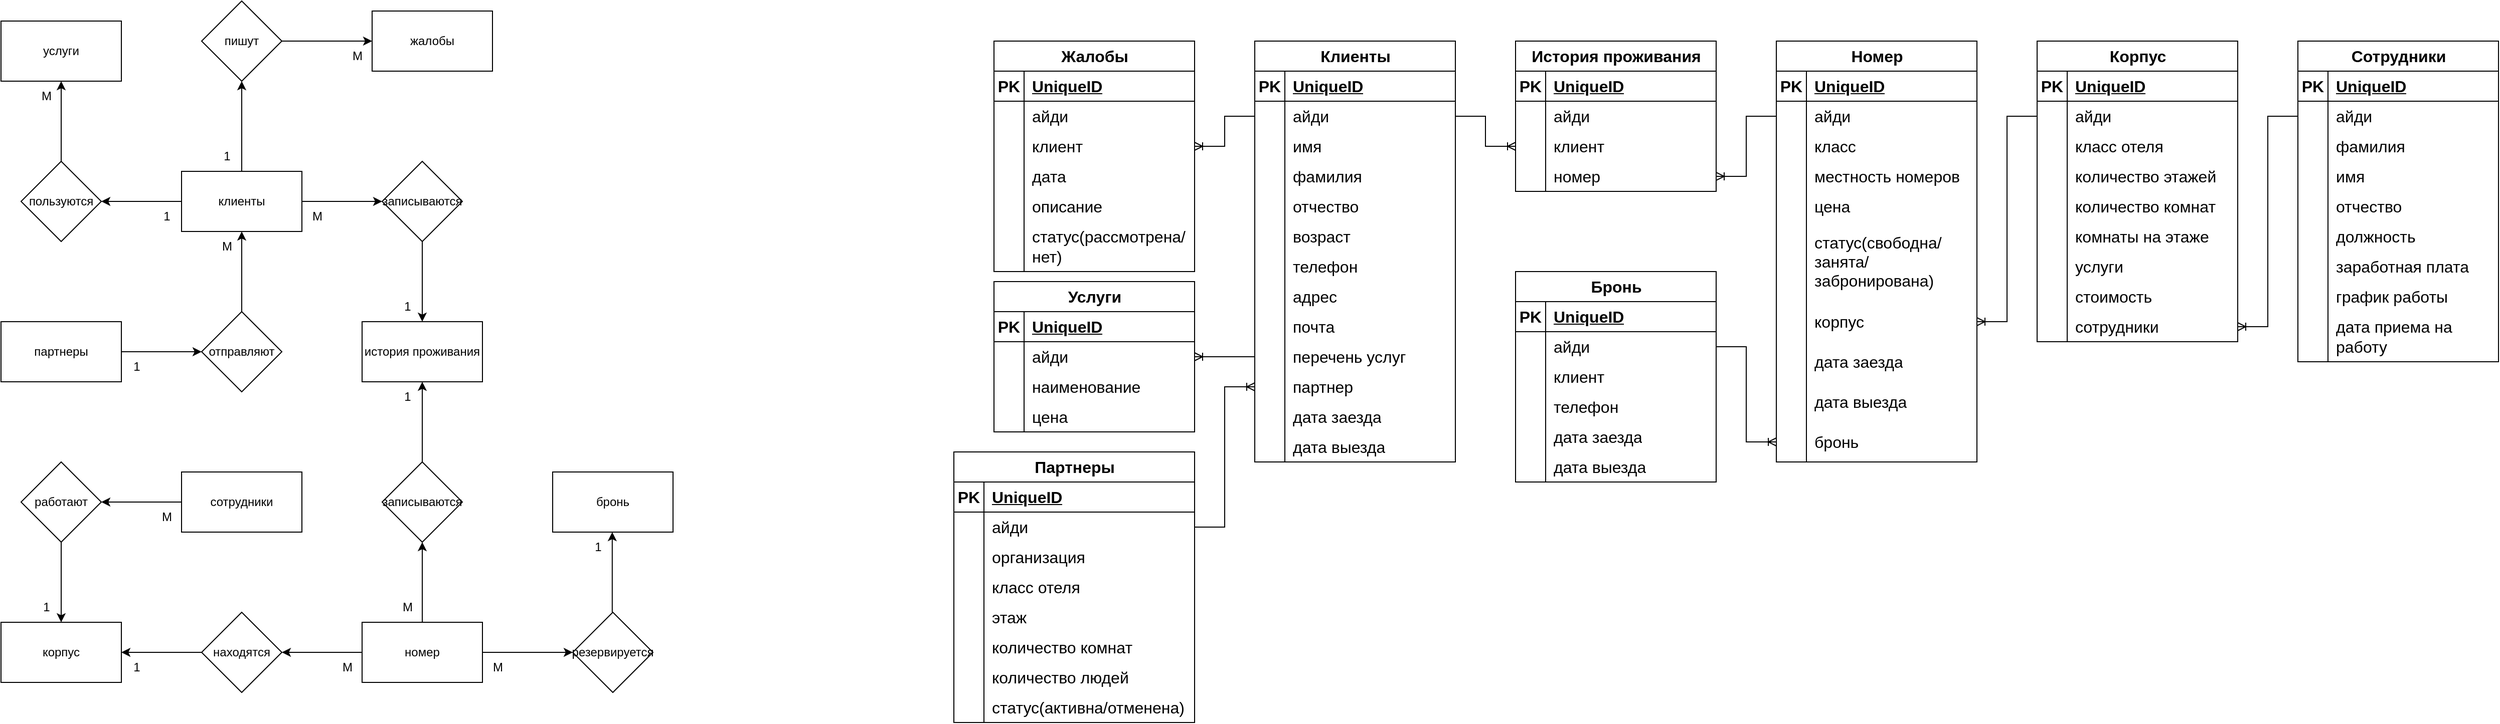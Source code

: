 <mxfile version="23.1.5" type="device">
  <diagram name="Страница — 1" id="udz5jF7b_yETzvx5t7V3">
    <mxGraphModel dx="8274" dy="5461" grid="1" gridSize="10" guides="1" tooltips="1" connect="1" arrows="1" fold="1" page="1" pageScale="1" pageWidth="3300" pageHeight="4681" background="none" math="0" shadow="0">
      <root>
        <mxCell id="0" />
        <mxCell id="1" parent="0" />
        <mxCell id="Dk8C2V9KQuE_o1wwf6Cm-2" value="Корпус" style="shape=table;startSize=30;container=1;collapsible=1;childLayout=tableLayout;fixedRows=1;rowLines=0;fontStyle=1;align=center;resizeLast=1;html=1;fontSize=16;" parent="1" vertex="1">
          <mxGeometry x="-1490" y="-2750" width="200" height="300" as="geometry" />
        </mxCell>
        <mxCell id="Dk8C2V9KQuE_o1wwf6Cm-3" value="" style="shape=tableRow;horizontal=0;startSize=0;swimlaneHead=0;swimlaneBody=0;fillColor=none;collapsible=0;dropTarget=0;points=[[0,0.5],[1,0.5]];portConstraint=eastwest;top=0;left=0;right=0;bottom=1;fontSize=16;" parent="Dk8C2V9KQuE_o1wwf6Cm-2" vertex="1">
          <mxGeometry y="30" width="200" height="30" as="geometry" />
        </mxCell>
        <mxCell id="Dk8C2V9KQuE_o1wwf6Cm-4" value="PK" style="shape=partialRectangle;connectable=0;fillColor=none;top=0;left=0;bottom=0;right=0;fontStyle=1;overflow=hidden;whiteSpace=wrap;html=1;fontSize=16;" parent="Dk8C2V9KQuE_o1wwf6Cm-3" vertex="1">
          <mxGeometry width="30" height="30" as="geometry">
            <mxRectangle width="30" height="30" as="alternateBounds" />
          </mxGeometry>
        </mxCell>
        <mxCell id="Dk8C2V9KQuE_o1wwf6Cm-5" value="UniqueID" style="shape=partialRectangle;connectable=0;fillColor=none;top=0;left=0;bottom=0;right=0;align=left;spacingLeft=6;fontStyle=5;overflow=hidden;whiteSpace=wrap;html=1;fontSize=16;" parent="Dk8C2V9KQuE_o1wwf6Cm-3" vertex="1">
          <mxGeometry x="30" width="170" height="30" as="geometry">
            <mxRectangle width="170" height="30" as="alternateBounds" />
          </mxGeometry>
        </mxCell>
        <mxCell id="Dk8C2V9KQuE_o1wwf6Cm-88" style="shape=tableRow;horizontal=0;startSize=0;swimlaneHead=0;swimlaneBody=0;fillColor=none;collapsible=0;dropTarget=0;points=[[0,0.5],[1,0.5]];portConstraint=eastwest;top=0;left=0;right=0;bottom=0;fontSize=16;" parent="Dk8C2V9KQuE_o1wwf6Cm-2" vertex="1">
          <mxGeometry y="60" width="200" height="30" as="geometry" />
        </mxCell>
        <mxCell id="Dk8C2V9KQuE_o1wwf6Cm-89" style="shape=partialRectangle;connectable=0;fillColor=none;top=0;left=0;bottom=0;right=0;editable=1;overflow=hidden;whiteSpace=wrap;html=1;fontSize=16;" parent="Dk8C2V9KQuE_o1wwf6Cm-88" vertex="1">
          <mxGeometry width="30" height="30" as="geometry">
            <mxRectangle width="30" height="30" as="alternateBounds" />
          </mxGeometry>
        </mxCell>
        <mxCell id="Dk8C2V9KQuE_o1wwf6Cm-90" value="айди" style="shape=partialRectangle;connectable=0;fillColor=none;top=0;left=0;bottom=0;right=0;align=left;spacingLeft=6;overflow=hidden;whiteSpace=wrap;html=1;fontSize=16;" parent="Dk8C2V9KQuE_o1wwf6Cm-88" vertex="1">
          <mxGeometry x="30" width="170" height="30" as="geometry">
            <mxRectangle width="170" height="30" as="alternateBounds" />
          </mxGeometry>
        </mxCell>
        <mxCell id="Dk8C2V9KQuE_o1wwf6Cm-6" value="" style="shape=tableRow;horizontal=0;startSize=0;swimlaneHead=0;swimlaneBody=0;fillColor=none;collapsible=0;dropTarget=0;points=[[0,0.5],[1,0.5]];portConstraint=eastwest;top=0;left=0;right=0;bottom=0;fontSize=16;" parent="Dk8C2V9KQuE_o1wwf6Cm-2" vertex="1">
          <mxGeometry y="90" width="200" height="30" as="geometry" />
        </mxCell>
        <mxCell id="Dk8C2V9KQuE_o1wwf6Cm-7" value="" style="shape=partialRectangle;connectable=0;fillColor=none;top=0;left=0;bottom=0;right=0;editable=1;overflow=hidden;whiteSpace=wrap;html=1;fontSize=16;" parent="Dk8C2V9KQuE_o1wwf6Cm-6" vertex="1">
          <mxGeometry width="30" height="30" as="geometry">
            <mxRectangle width="30" height="30" as="alternateBounds" />
          </mxGeometry>
        </mxCell>
        <mxCell id="Dk8C2V9KQuE_o1wwf6Cm-8" value="класс отеля" style="shape=partialRectangle;connectable=0;fillColor=none;top=0;left=0;bottom=0;right=0;align=left;spacingLeft=6;overflow=hidden;whiteSpace=wrap;html=1;fontSize=16;" parent="Dk8C2V9KQuE_o1wwf6Cm-6" vertex="1">
          <mxGeometry x="30" width="170" height="30" as="geometry">
            <mxRectangle width="170" height="30" as="alternateBounds" />
          </mxGeometry>
        </mxCell>
        <mxCell id="Dk8C2V9KQuE_o1wwf6Cm-9" value="" style="shape=tableRow;horizontal=0;startSize=0;swimlaneHead=0;swimlaneBody=0;fillColor=none;collapsible=0;dropTarget=0;points=[[0,0.5],[1,0.5]];portConstraint=eastwest;top=0;left=0;right=0;bottom=0;fontSize=16;" parent="Dk8C2V9KQuE_o1wwf6Cm-2" vertex="1">
          <mxGeometry y="120" width="200" height="30" as="geometry" />
        </mxCell>
        <mxCell id="Dk8C2V9KQuE_o1wwf6Cm-10" value="" style="shape=partialRectangle;connectable=0;fillColor=none;top=0;left=0;bottom=0;right=0;editable=1;overflow=hidden;whiteSpace=wrap;html=1;fontSize=16;" parent="Dk8C2V9KQuE_o1wwf6Cm-9" vertex="1">
          <mxGeometry width="30" height="30" as="geometry">
            <mxRectangle width="30" height="30" as="alternateBounds" />
          </mxGeometry>
        </mxCell>
        <mxCell id="Dk8C2V9KQuE_o1wwf6Cm-11" value="количество этажей" style="shape=partialRectangle;connectable=0;fillColor=none;top=0;left=0;bottom=0;right=0;align=left;spacingLeft=6;overflow=hidden;whiteSpace=wrap;html=1;fontSize=16;" parent="Dk8C2V9KQuE_o1wwf6Cm-9" vertex="1">
          <mxGeometry x="30" width="170" height="30" as="geometry">
            <mxRectangle width="170" height="30" as="alternateBounds" />
          </mxGeometry>
        </mxCell>
        <mxCell id="Dk8C2V9KQuE_o1wwf6Cm-12" value="" style="shape=tableRow;horizontal=0;startSize=0;swimlaneHead=0;swimlaneBody=0;fillColor=none;collapsible=0;dropTarget=0;points=[[0,0.5],[1,0.5]];portConstraint=eastwest;top=0;left=0;right=0;bottom=0;fontSize=16;" parent="Dk8C2V9KQuE_o1wwf6Cm-2" vertex="1">
          <mxGeometry y="150" width="200" height="30" as="geometry" />
        </mxCell>
        <mxCell id="Dk8C2V9KQuE_o1wwf6Cm-13" value="" style="shape=partialRectangle;connectable=0;fillColor=none;top=0;left=0;bottom=0;right=0;editable=1;overflow=hidden;whiteSpace=wrap;html=1;fontSize=16;" parent="Dk8C2V9KQuE_o1wwf6Cm-12" vertex="1">
          <mxGeometry width="30" height="30" as="geometry">
            <mxRectangle width="30" height="30" as="alternateBounds" />
          </mxGeometry>
        </mxCell>
        <mxCell id="Dk8C2V9KQuE_o1wwf6Cm-14" value="количество комнат" style="shape=partialRectangle;connectable=0;fillColor=none;top=0;left=0;bottom=0;right=0;align=left;spacingLeft=6;overflow=hidden;whiteSpace=wrap;html=1;fontSize=16;" parent="Dk8C2V9KQuE_o1wwf6Cm-12" vertex="1">
          <mxGeometry x="30" width="170" height="30" as="geometry">
            <mxRectangle width="170" height="30" as="alternateBounds" />
          </mxGeometry>
        </mxCell>
        <mxCell id="Dk8C2V9KQuE_o1wwf6Cm-15" style="shape=tableRow;horizontal=0;startSize=0;swimlaneHead=0;swimlaneBody=0;fillColor=none;collapsible=0;dropTarget=0;points=[[0,0.5],[1,0.5]];portConstraint=eastwest;top=0;left=0;right=0;bottom=0;fontSize=16;" parent="Dk8C2V9KQuE_o1wwf6Cm-2" vertex="1">
          <mxGeometry y="180" width="200" height="30" as="geometry" />
        </mxCell>
        <mxCell id="Dk8C2V9KQuE_o1wwf6Cm-16" style="shape=partialRectangle;connectable=0;fillColor=none;top=0;left=0;bottom=0;right=0;editable=1;overflow=hidden;whiteSpace=wrap;html=1;fontSize=16;" parent="Dk8C2V9KQuE_o1wwf6Cm-15" vertex="1">
          <mxGeometry width="30" height="30" as="geometry">
            <mxRectangle width="30" height="30" as="alternateBounds" />
          </mxGeometry>
        </mxCell>
        <mxCell id="Dk8C2V9KQuE_o1wwf6Cm-17" value="комнаты на этаже" style="shape=partialRectangle;connectable=0;fillColor=none;top=0;left=0;bottom=0;right=0;align=left;spacingLeft=6;overflow=hidden;whiteSpace=wrap;html=1;fontSize=16;" parent="Dk8C2V9KQuE_o1wwf6Cm-15" vertex="1">
          <mxGeometry x="30" width="170" height="30" as="geometry">
            <mxRectangle width="170" height="30" as="alternateBounds" />
          </mxGeometry>
        </mxCell>
        <mxCell id="Dk8C2V9KQuE_o1wwf6Cm-21" style="shape=tableRow;horizontal=0;startSize=0;swimlaneHead=0;swimlaneBody=0;fillColor=none;collapsible=0;dropTarget=0;points=[[0,0.5],[1,0.5]];portConstraint=eastwest;top=0;left=0;right=0;bottom=0;fontSize=16;" parent="Dk8C2V9KQuE_o1wwf6Cm-2" vertex="1">
          <mxGeometry y="210" width="200" height="30" as="geometry" />
        </mxCell>
        <mxCell id="Dk8C2V9KQuE_o1wwf6Cm-22" style="shape=partialRectangle;connectable=0;fillColor=none;top=0;left=0;bottom=0;right=0;editable=1;overflow=hidden;whiteSpace=wrap;html=1;fontSize=16;" parent="Dk8C2V9KQuE_o1wwf6Cm-21" vertex="1">
          <mxGeometry width="30" height="30" as="geometry">
            <mxRectangle width="30" height="30" as="alternateBounds" />
          </mxGeometry>
        </mxCell>
        <mxCell id="Dk8C2V9KQuE_o1wwf6Cm-23" value="услуги" style="shape=partialRectangle;connectable=0;fillColor=none;top=0;left=0;bottom=0;right=0;align=left;spacingLeft=6;overflow=hidden;whiteSpace=wrap;html=1;fontSize=16;" parent="Dk8C2V9KQuE_o1wwf6Cm-21" vertex="1">
          <mxGeometry x="30" width="170" height="30" as="geometry">
            <mxRectangle width="170" height="30" as="alternateBounds" />
          </mxGeometry>
        </mxCell>
        <mxCell id="Dk8C2V9KQuE_o1wwf6Cm-24" style="shape=tableRow;horizontal=0;startSize=0;swimlaneHead=0;swimlaneBody=0;fillColor=none;collapsible=0;dropTarget=0;points=[[0,0.5],[1,0.5]];portConstraint=eastwest;top=0;left=0;right=0;bottom=0;fontSize=16;" parent="Dk8C2V9KQuE_o1wwf6Cm-2" vertex="1">
          <mxGeometry y="240" width="200" height="30" as="geometry" />
        </mxCell>
        <mxCell id="Dk8C2V9KQuE_o1wwf6Cm-25" style="shape=partialRectangle;connectable=0;fillColor=none;top=0;left=0;bottom=0;right=0;editable=1;overflow=hidden;whiteSpace=wrap;html=1;fontSize=16;" parent="Dk8C2V9KQuE_o1wwf6Cm-24" vertex="1">
          <mxGeometry width="30" height="30" as="geometry">
            <mxRectangle width="30" height="30" as="alternateBounds" />
          </mxGeometry>
        </mxCell>
        <mxCell id="Dk8C2V9KQuE_o1wwf6Cm-26" value="стоимость" style="shape=partialRectangle;connectable=0;fillColor=none;top=0;left=0;bottom=0;right=0;align=left;spacingLeft=6;overflow=hidden;whiteSpace=wrap;html=1;fontSize=16;" parent="Dk8C2V9KQuE_o1wwf6Cm-24" vertex="1">
          <mxGeometry x="30" width="170" height="30" as="geometry">
            <mxRectangle width="170" height="30" as="alternateBounds" />
          </mxGeometry>
        </mxCell>
        <mxCell id="0nCnide_ZjNBKu4ACGOX-54" style="shape=tableRow;horizontal=0;startSize=0;swimlaneHead=0;swimlaneBody=0;fillColor=none;collapsible=0;dropTarget=0;points=[[0,0.5],[1,0.5]];portConstraint=eastwest;top=0;left=0;right=0;bottom=0;fontSize=16;" vertex="1" parent="Dk8C2V9KQuE_o1wwf6Cm-2">
          <mxGeometry y="270" width="200" height="30" as="geometry" />
        </mxCell>
        <mxCell id="0nCnide_ZjNBKu4ACGOX-55" style="shape=partialRectangle;connectable=0;fillColor=none;top=0;left=0;bottom=0;right=0;editable=1;overflow=hidden;whiteSpace=wrap;html=1;fontSize=16;" vertex="1" parent="0nCnide_ZjNBKu4ACGOX-54">
          <mxGeometry width="30" height="30" as="geometry">
            <mxRectangle width="30" height="30" as="alternateBounds" />
          </mxGeometry>
        </mxCell>
        <mxCell id="0nCnide_ZjNBKu4ACGOX-56" value="сотрудники" style="shape=partialRectangle;connectable=0;fillColor=none;top=0;left=0;bottom=0;right=0;align=left;spacingLeft=6;overflow=hidden;whiteSpace=wrap;html=1;fontSize=16;" vertex="1" parent="0nCnide_ZjNBKu4ACGOX-54">
          <mxGeometry x="30" width="170" height="30" as="geometry">
            <mxRectangle width="170" height="30" as="alternateBounds" />
          </mxGeometry>
        </mxCell>
        <mxCell id="Dk8C2V9KQuE_o1wwf6Cm-27" value="Номер" style="shape=table;startSize=30;container=1;collapsible=1;childLayout=tableLayout;fixedRows=1;rowLines=0;fontStyle=1;align=center;resizeLast=1;html=1;fontSize=16;" parent="1" vertex="1">
          <mxGeometry x="-1750" y="-2750" width="200" height="420" as="geometry" />
        </mxCell>
        <mxCell id="Dk8C2V9KQuE_o1wwf6Cm-28" value="" style="shape=tableRow;horizontal=0;startSize=0;swimlaneHead=0;swimlaneBody=0;fillColor=none;collapsible=0;dropTarget=0;points=[[0,0.5],[1,0.5]];portConstraint=eastwest;top=0;left=0;right=0;bottom=1;fontSize=16;" parent="Dk8C2V9KQuE_o1wwf6Cm-27" vertex="1">
          <mxGeometry y="30" width="200" height="30" as="geometry" />
        </mxCell>
        <mxCell id="Dk8C2V9KQuE_o1wwf6Cm-29" value="PK" style="shape=partialRectangle;connectable=0;fillColor=none;top=0;left=0;bottom=0;right=0;fontStyle=1;overflow=hidden;whiteSpace=wrap;html=1;fontSize=16;" parent="Dk8C2V9KQuE_o1wwf6Cm-28" vertex="1">
          <mxGeometry width="30" height="30" as="geometry">
            <mxRectangle width="30" height="30" as="alternateBounds" />
          </mxGeometry>
        </mxCell>
        <mxCell id="Dk8C2V9KQuE_o1wwf6Cm-30" value="UniqueID" style="shape=partialRectangle;connectable=0;fillColor=none;top=0;left=0;bottom=0;right=0;align=left;spacingLeft=6;fontStyle=5;overflow=hidden;whiteSpace=wrap;html=1;fontSize=16;" parent="Dk8C2V9KQuE_o1wwf6Cm-28" vertex="1">
          <mxGeometry x="30" width="170" height="30" as="geometry">
            <mxRectangle width="170" height="30" as="alternateBounds" />
          </mxGeometry>
        </mxCell>
        <mxCell id="Dk8C2V9KQuE_o1wwf6Cm-31" value="" style="shape=tableRow;horizontal=0;startSize=0;swimlaneHead=0;swimlaneBody=0;fillColor=none;collapsible=0;dropTarget=0;points=[[0,0.5],[1,0.5]];portConstraint=eastwest;top=0;left=0;right=0;bottom=0;fontSize=16;" parent="Dk8C2V9KQuE_o1wwf6Cm-27" vertex="1">
          <mxGeometry y="60" width="200" height="30" as="geometry" />
        </mxCell>
        <mxCell id="Dk8C2V9KQuE_o1wwf6Cm-32" value="" style="shape=partialRectangle;connectable=0;fillColor=none;top=0;left=0;bottom=0;right=0;editable=1;overflow=hidden;whiteSpace=wrap;html=1;fontSize=16;" parent="Dk8C2V9KQuE_o1wwf6Cm-31" vertex="1">
          <mxGeometry width="30" height="30" as="geometry">
            <mxRectangle width="30" height="30" as="alternateBounds" />
          </mxGeometry>
        </mxCell>
        <mxCell id="Dk8C2V9KQuE_o1wwf6Cm-33" value="айди" style="shape=partialRectangle;connectable=0;fillColor=none;top=0;left=0;bottom=0;right=0;align=left;spacingLeft=6;overflow=hidden;whiteSpace=wrap;html=1;fontSize=16;" parent="Dk8C2V9KQuE_o1wwf6Cm-31" vertex="1">
          <mxGeometry x="30" width="170" height="30" as="geometry">
            <mxRectangle width="170" height="30" as="alternateBounds" />
          </mxGeometry>
        </mxCell>
        <mxCell id="Dk8C2V9KQuE_o1wwf6Cm-34" value="" style="shape=tableRow;horizontal=0;startSize=0;swimlaneHead=0;swimlaneBody=0;fillColor=none;collapsible=0;dropTarget=0;points=[[0,0.5],[1,0.5]];portConstraint=eastwest;top=0;left=0;right=0;bottom=0;fontSize=16;" parent="Dk8C2V9KQuE_o1wwf6Cm-27" vertex="1">
          <mxGeometry y="90" width="200" height="30" as="geometry" />
        </mxCell>
        <mxCell id="Dk8C2V9KQuE_o1wwf6Cm-35" value="" style="shape=partialRectangle;connectable=0;fillColor=none;top=0;left=0;bottom=0;right=0;editable=1;overflow=hidden;whiteSpace=wrap;html=1;fontSize=16;" parent="Dk8C2V9KQuE_o1wwf6Cm-34" vertex="1">
          <mxGeometry width="30" height="30" as="geometry">
            <mxRectangle width="30" height="30" as="alternateBounds" />
          </mxGeometry>
        </mxCell>
        <mxCell id="Dk8C2V9KQuE_o1wwf6Cm-36" value="класс" style="shape=partialRectangle;connectable=0;fillColor=none;top=0;left=0;bottom=0;right=0;align=left;spacingLeft=6;overflow=hidden;whiteSpace=wrap;html=1;fontSize=16;" parent="Dk8C2V9KQuE_o1wwf6Cm-34" vertex="1">
          <mxGeometry x="30" width="170" height="30" as="geometry">
            <mxRectangle width="170" height="30" as="alternateBounds" />
          </mxGeometry>
        </mxCell>
        <mxCell id="Dk8C2V9KQuE_o1wwf6Cm-37" value="" style="shape=tableRow;horizontal=0;startSize=0;swimlaneHead=0;swimlaneBody=0;fillColor=none;collapsible=0;dropTarget=0;points=[[0,0.5],[1,0.5]];portConstraint=eastwest;top=0;left=0;right=0;bottom=0;fontSize=16;" parent="Dk8C2V9KQuE_o1wwf6Cm-27" vertex="1">
          <mxGeometry y="120" width="200" height="30" as="geometry" />
        </mxCell>
        <mxCell id="Dk8C2V9KQuE_o1wwf6Cm-38" value="" style="shape=partialRectangle;connectable=0;fillColor=none;top=0;left=0;bottom=0;right=0;editable=1;overflow=hidden;whiteSpace=wrap;html=1;fontSize=16;" parent="Dk8C2V9KQuE_o1wwf6Cm-37" vertex="1">
          <mxGeometry width="30" height="30" as="geometry">
            <mxRectangle width="30" height="30" as="alternateBounds" />
          </mxGeometry>
        </mxCell>
        <mxCell id="Dk8C2V9KQuE_o1wwf6Cm-39" value="местность номеров" style="shape=partialRectangle;connectable=0;fillColor=none;top=0;left=0;bottom=0;right=0;align=left;spacingLeft=6;overflow=hidden;whiteSpace=wrap;html=1;fontSize=16;" parent="Dk8C2V9KQuE_o1wwf6Cm-37" vertex="1">
          <mxGeometry x="30" width="170" height="30" as="geometry">
            <mxRectangle width="170" height="30" as="alternateBounds" />
          </mxGeometry>
        </mxCell>
        <mxCell id="Dk8C2V9KQuE_o1wwf6Cm-40" style="shape=tableRow;horizontal=0;startSize=0;swimlaneHead=0;swimlaneBody=0;fillColor=none;collapsible=0;dropTarget=0;points=[[0,0.5],[1,0.5]];portConstraint=eastwest;top=0;left=0;right=0;bottom=0;fontSize=16;" parent="Dk8C2V9KQuE_o1wwf6Cm-27" vertex="1">
          <mxGeometry y="150" width="200" height="30" as="geometry" />
        </mxCell>
        <mxCell id="Dk8C2V9KQuE_o1wwf6Cm-41" style="shape=partialRectangle;connectable=0;fillColor=none;top=0;left=0;bottom=0;right=0;editable=1;overflow=hidden;whiteSpace=wrap;html=1;fontSize=16;" parent="Dk8C2V9KQuE_o1wwf6Cm-40" vertex="1">
          <mxGeometry width="30" height="30" as="geometry">
            <mxRectangle width="30" height="30" as="alternateBounds" />
          </mxGeometry>
        </mxCell>
        <mxCell id="Dk8C2V9KQuE_o1wwf6Cm-42" value="цена" style="shape=partialRectangle;connectable=0;fillColor=none;top=0;left=0;bottom=0;right=0;align=left;spacingLeft=6;overflow=hidden;whiteSpace=wrap;html=1;fontSize=16;" parent="Dk8C2V9KQuE_o1wwf6Cm-40" vertex="1">
          <mxGeometry x="30" width="170" height="30" as="geometry">
            <mxRectangle width="170" height="30" as="alternateBounds" />
          </mxGeometry>
        </mxCell>
        <mxCell id="Dk8C2V9KQuE_o1wwf6Cm-43" style="shape=tableRow;horizontal=0;startSize=0;swimlaneHead=0;swimlaneBody=0;fillColor=none;collapsible=0;dropTarget=0;points=[[0,0.5],[1,0.5]];portConstraint=eastwest;top=0;left=0;right=0;bottom=0;fontSize=16;" parent="Dk8C2V9KQuE_o1wwf6Cm-27" vertex="1">
          <mxGeometry y="180" width="200" height="80" as="geometry" />
        </mxCell>
        <mxCell id="Dk8C2V9KQuE_o1wwf6Cm-44" style="shape=partialRectangle;connectable=0;fillColor=none;top=0;left=0;bottom=0;right=0;editable=1;overflow=hidden;whiteSpace=wrap;html=1;fontSize=16;" parent="Dk8C2V9KQuE_o1wwf6Cm-43" vertex="1">
          <mxGeometry width="30" height="80" as="geometry">
            <mxRectangle width="30" height="80" as="alternateBounds" />
          </mxGeometry>
        </mxCell>
        <mxCell id="Dk8C2V9KQuE_o1wwf6Cm-45" value="статус(свободна/занята/забронирована)" style="shape=partialRectangle;connectable=0;fillColor=none;top=0;left=0;bottom=0;right=0;align=left;spacingLeft=6;overflow=hidden;whiteSpace=wrap;html=1;fontSize=16;" parent="Dk8C2V9KQuE_o1wwf6Cm-43" vertex="1">
          <mxGeometry x="30" width="170" height="80" as="geometry">
            <mxRectangle width="170" height="80" as="alternateBounds" />
          </mxGeometry>
        </mxCell>
        <mxCell id="2hdnFTzWrXRsLLkCAoPm-11" style="shape=tableRow;horizontal=0;startSize=0;swimlaneHead=0;swimlaneBody=0;fillColor=none;collapsible=0;dropTarget=0;points=[[0,0.5],[1,0.5]];portConstraint=eastwest;top=0;left=0;right=0;bottom=0;fontSize=16;" parent="Dk8C2V9KQuE_o1wwf6Cm-27" vertex="1">
          <mxGeometry y="260" width="200" height="40" as="geometry" />
        </mxCell>
        <mxCell id="2hdnFTzWrXRsLLkCAoPm-12" style="shape=partialRectangle;connectable=0;fillColor=none;top=0;left=0;bottom=0;right=0;editable=1;overflow=hidden;whiteSpace=wrap;html=1;fontSize=16;" parent="2hdnFTzWrXRsLLkCAoPm-11" vertex="1">
          <mxGeometry width="30" height="40" as="geometry">
            <mxRectangle width="30" height="40" as="alternateBounds" />
          </mxGeometry>
        </mxCell>
        <mxCell id="2hdnFTzWrXRsLLkCAoPm-13" value="корпус" style="shape=partialRectangle;connectable=0;fillColor=none;top=0;left=0;bottom=0;right=0;align=left;spacingLeft=6;overflow=hidden;whiteSpace=wrap;html=1;fontSize=16;" parent="2hdnFTzWrXRsLLkCAoPm-11" vertex="1">
          <mxGeometry x="30" width="170" height="40" as="geometry">
            <mxRectangle width="170" height="40" as="alternateBounds" />
          </mxGeometry>
        </mxCell>
        <mxCell id="0nCnide_ZjNBKu4ACGOX-48" style="shape=tableRow;horizontal=0;startSize=0;swimlaneHead=0;swimlaneBody=0;fillColor=none;collapsible=0;dropTarget=0;points=[[0,0.5],[1,0.5]];portConstraint=eastwest;top=0;left=0;right=0;bottom=0;fontSize=16;" vertex="1" parent="Dk8C2V9KQuE_o1wwf6Cm-27">
          <mxGeometry y="300" width="200" height="40" as="geometry" />
        </mxCell>
        <mxCell id="0nCnide_ZjNBKu4ACGOX-49" style="shape=partialRectangle;connectable=0;fillColor=none;top=0;left=0;bottom=0;right=0;editable=1;overflow=hidden;whiteSpace=wrap;html=1;fontSize=16;" vertex="1" parent="0nCnide_ZjNBKu4ACGOX-48">
          <mxGeometry width="30" height="40" as="geometry">
            <mxRectangle width="30" height="40" as="alternateBounds" />
          </mxGeometry>
        </mxCell>
        <mxCell id="0nCnide_ZjNBKu4ACGOX-50" value="дата заезда" style="shape=partialRectangle;connectable=0;fillColor=none;top=0;left=0;bottom=0;right=0;align=left;spacingLeft=6;overflow=hidden;whiteSpace=wrap;html=1;fontSize=16;" vertex="1" parent="0nCnide_ZjNBKu4ACGOX-48">
          <mxGeometry x="30" width="170" height="40" as="geometry">
            <mxRectangle width="170" height="40" as="alternateBounds" />
          </mxGeometry>
        </mxCell>
        <mxCell id="0nCnide_ZjNBKu4ACGOX-51" style="shape=tableRow;horizontal=0;startSize=0;swimlaneHead=0;swimlaneBody=0;fillColor=none;collapsible=0;dropTarget=0;points=[[0,0.5],[1,0.5]];portConstraint=eastwest;top=0;left=0;right=0;bottom=0;fontSize=16;" vertex="1" parent="Dk8C2V9KQuE_o1wwf6Cm-27">
          <mxGeometry y="340" width="200" height="40" as="geometry" />
        </mxCell>
        <mxCell id="0nCnide_ZjNBKu4ACGOX-52" style="shape=partialRectangle;connectable=0;fillColor=none;top=0;left=0;bottom=0;right=0;editable=1;overflow=hidden;whiteSpace=wrap;html=1;fontSize=16;" vertex="1" parent="0nCnide_ZjNBKu4ACGOX-51">
          <mxGeometry width="30" height="40" as="geometry">
            <mxRectangle width="30" height="40" as="alternateBounds" />
          </mxGeometry>
        </mxCell>
        <mxCell id="0nCnide_ZjNBKu4ACGOX-53" value="дата выезда" style="shape=partialRectangle;connectable=0;fillColor=none;top=0;left=0;bottom=0;right=0;align=left;spacingLeft=6;overflow=hidden;whiteSpace=wrap;html=1;fontSize=16;" vertex="1" parent="0nCnide_ZjNBKu4ACGOX-51">
          <mxGeometry x="30" width="170" height="40" as="geometry">
            <mxRectangle width="170" height="40" as="alternateBounds" />
          </mxGeometry>
        </mxCell>
        <mxCell id="0nCnide_ZjNBKu4ACGOX-89" style="shape=tableRow;horizontal=0;startSize=0;swimlaneHead=0;swimlaneBody=0;fillColor=none;collapsible=0;dropTarget=0;points=[[0,0.5],[1,0.5]];portConstraint=eastwest;top=0;left=0;right=0;bottom=0;fontSize=16;" vertex="1" parent="Dk8C2V9KQuE_o1wwf6Cm-27">
          <mxGeometry y="380" width="200" height="40" as="geometry" />
        </mxCell>
        <mxCell id="0nCnide_ZjNBKu4ACGOX-90" style="shape=partialRectangle;connectable=0;fillColor=none;top=0;left=0;bottom=0;right=0;editable=1;overflow=hidden;whiteSpace=wrap;html=1;fontSize=16;" vertex="1" parent="0nCnide_ZjNBKu4ACGOX-89">
          <mxGeometry width="30" height="40" as="geometry">
            <mxRectangle width="30" height="40" as="alternateBounds" />
          </mxGeometry>
        </mxCell>
        <mxCell id="0nCnide_ZjNBKu4ACGOX-91" value="бронь" style="shape=partialRectangle;connectable=0;fillColor=none;top=0;left=0;bottom=0;right=0;align=left;spacingLeft=6;overflow=hidden;whiteSpace=wrap;html=1;fontSize=16;" vertex="1" parent="0nCnide_ZjNBKu4ACGOX-89">
          <mxGeometry x="30" width="170" height="40" as="geometry">
            <mxRectangle width="170" height="40" as="alternateBounds" />
          </mxGeometry>
        </mxCell>
        <mxCell id="Dk8C2V9KQuE_o1wwf6Cm-52" value="Услуги" style="shape=table;startSize=30;container=1;collapsible=1;childLayout=tableLayout;fixedRows=1;rowLines=0;fontStyle=1;align=center;resizeLast=1;html=1;fontSize=16;" parent="1" vertex="1">
          <mxGeometry x="-2530" y="-2510" width="200" height="150" as="geometry" />
        </mxCell>
        <mxCell id="Dk8C2V9KQuE_o1wwf6Cm-53" value="" style="shape=tableRow;horizontal=0;startSize=0;swimlaneHead=0;swimlaneBody=0;fillColor=none;collapsible=0;dropTarget=0;points=[[0,0.5],[1,0.5]];portConstraint=eastwest;top=0;left=0;right=0;bottom=1;fontSize=16;" parent="Dk8C2V9KQuE_o1wwf6Cm-52" vertex="1">
          <mxGeometry y="30" width="200" height="30" as="geometry" />
        </mxCell>
        <mxCell id="Dk8C2V9KQuE_o1wwf6Cm-54" value="PK" style="shape=partialRectangle;connectable=0;fillColor=none;top=0;left=0;bottom=0;right=0;fontStyle=1;overflow=hidden;whiteSpace=wrap;html=1;fontSize=16;" parent="Dk8C2V9KQuE_o1wwf6Cm-53" vertex="1">
          <mxGeometry width="30" height="30" as="geometry">
            <mxRectangle width="30" height="30" as="alternateBounds" />
          </mxGeometry>
        </mxCell>
        <mxCell id="Dk8C2V9KQuE_o1wwf6Cm-55" value="UniqueID" style="shape=partialRectangle;connectable=0;fillColor=none;top=0;left=0;bottom=0;right=0;align=left;spacingLeft=6;fontStyle=5;overflow=hidden;whiteSpace=wrap;html=1;fontSize=16;" parent="Dk8C2V9KQuE_o1wwf6Cm-53" vertex="1">
          <mxGeometry x="30" width="170" height="30" as="geometry">
            <mxRectangle width="170" height="30" as="alternateBounds" />
          </mxGeometry>
        </mxCell>
        <mxCell id="Dk8C2V9KQuE_o1wwf6Cm-56" value="" style="shape=tableRow;horizontal=0;startSize=0;swimlaneHead=0;swimlaneBody=0;fillColor=none;collapsible=0;dropTarget=0;points=[[0,0.5],[1,0.5]];portConstraint=eastwest;top=0;left=0;right=0;bottom=0;fontSize=16;" parent="Dk8C2V9KQuE_o1wwf6Cm-52" vertex="1">
          <mxGeometry y="60" width="200" height="30" as="geometry" />
        </mxCell>
        <mxCell id="Dk8C2V9KQuE_o1wwf6Cm-57" value="" style="shape=partialRectangle;connectable=0;fillColor=none;top=0;left=0;bottom=0;right=0;editable=1;overflow=hidden;whiteSpace=wrap;html=1;fontSize=16;" parent="Dk8C2V9KQuE_o1wwf6Cm-56" vertex="1">
          <mxGeometry width="30" height="30" as="geometry">
            <mxRectangle width="30" height="30" as="alternateBounds" />
          </mxGeometry>
        </mxCell>
        <mxCell id="Dk8C2V9KQuE_o1wwf6Cm-58" value="айди" style="shape=partialRectangle;connectable=0;fillColor=none;top=0;left=0;bottom=0;right=0;align=left;spacingLeft=6;overflow=hidden;whiteSpace=wrap;html=1;fontSize=16;" parent="Dk8C2V9KQuE_o1wwf6Cm-56" vertex="1">
          <mxGeometry x="30" width="170" height="30" as="geometry">
            <mxRectangle width="170" height="30" as="alternateBounds" />
          </mxGeometry>
        </mxCell>
        <mxCell id="Dk8C2V9KQuE_o1wwf6Cm-59" value="" style="shape=tableRow;horizontal=0;startSize=0;swimlaneHead=0;swimlaneBody=0;fillColor=none;collapsible=0;dropTarget=0;points=[[0,0.5],[1,0.5]];portConstraint=eastwest;top=0;left=0;right=0;bottom=0;fontSize=16;" parent="Dk8C2V9KQuE_o1wwf6Cm-52" vertex="1">
          <mxGeometry y="90" width="200" height="30" as="geometry" />
        </mxCell>
        <mxCell id="Dk8C2V9KQuE_o1wwf6Cm-60" value="" style="shape=partialRectangle;connectable=0;fillColor=none;top=0;left=0;bottom=0;right=0;editable=1;overflow=hidden;whiteSpace=wrap;html=1;fontSize=16;" parent="Dk8C2V9KQuE_o1wwf6Cm-59" vertex="1">
          <mxGeometry width="30" height="30" as="geometry">
            <mxRectangle width="30" height="30" as="alternateBounds" />
          </mxGeometry>
        </mxCell>
        <mxCell id="Dk8C2V9KQuE_o1wwf6Cm-61" value="наименование" style="shape=partialRectangle;connectable=0;fillColor=none;top=0;left=0;bottom=0;right=0;align=left;spacingLeft=6;overflow=hidden;whiteSpace=wrap;html=1;fontSize=16;" parent="Dk8C2V9KQuE_o1wwf6Cm-59" vertex="1">
          <mxGeometry x="30" width="170" height="30" as="geometry">
            <mxRectangle width="170" height="30" as="alternateBounds" />
          </mxGeometry>
        </mxCell>
        <mxCell id="Dk8C2V9KQuE_o1wwf6Cm-62" value="" style="shape=tableRow;horizontal=0;startSize=0;swimlaneHead=0;swimlaneBody=0;fillColor=none;collapsible=0;dropTarget=0;points=[[0,0.5],[1,0.5]];portConstraint=eastwest;top=0;left=0;right=0;bottom=0;fontSize=16;" parent="Dk8C2V9KQuE_o1wwf6Cm-52" vertex="1">
          <mxGeometry y="120" width="200" height="30" as="geometry" />
        </mxCell>
        <mxCell id="Dk8C2V9KQuE_o1wwf6Cm-63" value="" style="shape=partialRectangle;connectable=0;fillColor=none;top=0;left=0;bottom=0;right=0;editable=1;overflow=hidden;whiteSpace=wrap;html=1;fontSize=16;" parent="Dk8C2V9KQuE_o1wwf6Cm-62" vertex="1">
          <mxGeometry width="30" height="30" as="geometry">
            <mxRectangle width="30" height="30" as="alternateBounds" />
          </mxGeometry>
        </mxCell>
        <mxCell id="Dk8C2V9KQuE_o1wwf6Cm-64" value="цена" style="shape=partialRectangle;connectable=0;fillColor=none;top=0;left=0;bottom=0;right=0;align=left;spacingLeft=6;overflow=hidden;whiteSpace=wrap;html=1;fontSize=16;" parent="Dk8C2V9KQuE_o1wwf6Cm-62" vertex="1">
          <mxGeometry x="30" width="170" height="30" as="geometry">
            <mxRectangle width="170" height="30" as="alternateBounds" />
          </mxGeometry>
        </mxCell>
        <mxCell id="Dk8C2V9KQuE_o1wwf6Cm-91" value="Партнеры" style="shape=table;startSize=30;container=1;collapsible=1;childLayout=tableLayout;fixedRows=1;rowLines=0;fontStyle=1;align=center;resizeLast=1;html=1;fontSize=16;" parent="1" vertex="1">
          <mxGeometry x="-2570" y="-2340" width="240" height="270" as="geometry" />
        </mxCell>
        <mxCell id="Dk8C2V9KQuE_o1wwf6Cm-92" value="" style="shape=tableRow;horizontal=0;startSize=0;swimlaneHead=0;swimlaneBody=0;fillColor=none;collapsible=0;dropTarget=0;points=[[0,0.5],[1,0.5]];portConstraint=eastwest;top=0;left=0;right=0;bottom=1;fontSize=16;" parent="Dk8C2V9KQuE_o1wwf6Cm-91" vertex="1">
          <mxGeometry y="30" width="240" height="30" as="geometry" />
        </mxCell>
        <mxCell id="Dk8C2V9KQuE_o1wwf6Cm-93" value="PK" style="shape=partialRectangle;connectable=0;fillColor=none;top=0;left=0;bottom=0;right=0;fontStyle=1;overflow=hidden;whiteSpace=wrap;html=1;fontSize=16;" parent="Dk8C2V9KQuE_o1wwf6Cm-92" vertex="1">
          <mxGeometry width="30" height="30" as="geometry">
            <mxRectangle width="30" height="30" as="alternateBounds" />
          </mxGeometry>
        </mxCell>
        <mxCell id="Dk8C2V9KQuE_o1wwf6Cm-94" value="UniqueID" style="shape=partialRectangle;connectable=0;fillColor=none;top=0;left=0;bottom=0;right=0;align=left;spacingLeft=6;fontStyle=5;overflow=hidden;whiteSpace=wrap;html=1;fontSize=16;" parent="Dk8C2V9KQuE_o1wwf6Cm-92" vertex="1">
          <mxGeometry x="30" width="210" height="30" as="geometry">
            <mxRectangle width="210" height="30" as="alternateBounds" />
          </mxGeometry>
        </mxCell>
        <mxCell id="Dk8C2V9KQuE_o1wwf6Cm-95" style="shape=tableRow;horizontal=0;startSize=0;swimlaneHead=0;swimlaneBody=0;fillColor=none;collapsible=0;dropTarget=0;points=[[0,0.5],[1,0.5]];portConstraint=eastwest;top=0;left=0;right=0;bottom=0;fontSize=16;" parent="Dk8C2V9KQuE_o1wwf6Cm-91" vertex="1">
          <mxGeometry y="60" width="240" height="30" as="geometry" />
        </mxCell>
        <mxCell id="Dk8C2V9KQuE_o1wwf6Cm-96" style="shape=partialRectangle;connectable=0;fillColor=none;top=0;left=0;bottom=0;right=0;editable=1;overflow=hidden;whiteSpace=wrap;html=1;fontSize=16;" parent="Dk8C2V9KQuE_o1wwf6Cm-95" vertex="1">
          <mxGeometry width="30" height="30" as="geometry">
            <mxRectangle width="30" height="30" as="alternateBounds" />
          </mxGeometry>
        </mxCell>
        <mxCell id="Dk8C2V9KQuE_o1wwf6Cm-97" value="айди" style="shape=partialRectangle;connectable=0;fillColor=none;top=0;left=0;bottom=0;right=0;align=left;spacingLeft=6;overflow=hidden;whiteSpace=wrap;html=1;fontSize=16;" parent="Dk8C2V9KQuE_o1wwf6Cm-95" vertex="1">
          <mxGeometry x="30" width="210" height="30" as="geometry">
            <mxRectangle width="210" height="30" as="alternateBounds" />
          </mxGeometry>
        </mxCell>
        <mxCell id="Dk8C2V9KQuE_o1wwf6Cm-98" value="" style="shape=tableRow;horizontal=0;startSize=0;swimlaneHead=0;swimlaneBody=0;fillColor=none;collapsible=0;dropTarget=0;points=[[0,0.5],[1,0.5]];portConstraint=eastwest;top=0;left=0;right=0;bottom=0;fontSize=16;" parent="Dk8C2V9KQuE_o1wwf6Cm-91" vertex="1">
          <mxGeometry y="90" width="240" height="30" as="geometry" />
        </mxCell>
        <mxCell id="Dk8C2V9KQuE_o1wwf6Cm-99" value="" style="shape=partialRectangle;connectable=0;fillColor=none;top=0;left=0;bottom=0;right=0;editable=1;overflow=hidden;whiteSpace=wrap;html=1;fontSize=16;" parent="Dk8C2V9KQuE_o1wwf6Cm-98" vertex="1">
          <mxGeometry width="30" height="30" as="geometry">
            <mxRectangle width="30" height="30" as="alternateBounds" />
          </mxGeometry>
        </mxCell>
        <mxCell id="Dk8C2V9KQuE_o1wwf6Cm-100" value="организация" style="shape=partialRectangle;connectable=0;fillColor=none;top=0;left=0;bottom=0;right=0;align=left;spacingLeft=6;overflow=hidden;whiteSpace=wrap;html=1;fontSize=16;" parent="Dk8C2V9KQuE_o1wwf6Cm-98" vertex="1">
          <mxGeometry x="30" width="210" height="30" as="geometry">
            <mxRectangle width="210" height="30" as="alternateBounds" />
          </mxGeometry>
        </mxCell>
        <mxCell id="Dk8C2V9KQuE_o1wwf6Cm-101" value="" style="shape=tableRow;horizontal=0;startSize=0;swimlaneHead=0;swimlaneBody=0;fillColor=none;collapsible=0;dropTarget=0;points=[[0,0.5],[1,0.5]];portConstraint=eastwest;top=0;left=0;right=0;bottom=0;fontSize=16;" parent="Dk8C2V9KQuE_o1wwf6Cm-91" vertex="1">
          <mxGeometry y="120" width="240" height="30" as="geometry" />
        </mxCell>
        <mxCell id="Dk8C2V9KQuE_o1wwf6Cm-102" value="" style="shape=partialRectangle;connectable=0;fillColor=none;top=0;left=0;bottom=0;right=0;editable=1;overflow=hidden;whiteSpace=wrap;html=1;fontSize=16;" parent="Dk8C2V9KQuE_o1wwf6Cm-101" vertex="1">
          <mxGeometry width="30" height="30" as="geometry">
            <mxRectangle width="30" height="30" as="alternateBounds" />
          </mxGeometry>
        </mxCell>
        <mxCell id="Dk8C2V9KQuE_o1wwf6Cm-103" value="класс отеля" style="shape=partialRectangle;connectable=0;fillColor=none;top=0;left=0;bottom=0;right=0;align=left;spacingLeft=6;overflow=hidden;whiteSpace=wrap;html=1;fontSize=16;" parent="Dk8C2V9KQuE_o1wwf6Cm-101" vertex="1">
          <mxGeometry x="30" width="210" height="30" as="geometry">
            <mxRectangle width="210" height="30" as="alternateBounds" />
          </mxGeometry>
        </mxCell>
        <mxCell id="Dk8C2V9KQuE_o1wwf6Cm-104" value="" style="shape=tableRow;horizontal=0;startSize=0;swimlaneHead=0;swimlaneBody=0;fillColor=none;collapsible=0;dropTarget=0;points=[[0,0.5],[1,0.5]];portConstraint=eastwest;top=0;left=0;right=0;bottom=0;fontSize=16;" parent="Dk8C2V9KQuE_o1wwf6Cm-91" vertex="1">
          <mxGeometry y="150" width="240" height="30" as="geometry" />
        </mxCell>
        <mxCell id="Dk8C2V9KQuE_o1wwf6Cm-105" value="" style="shape=partialRectangle;connectable=0;fillColor=none;top=0;left=0;bottom=0;right=0;editable=1;overflow=hidden;whiteSpace=wrap;html=1;fontSize=16;" parent="Dk8C2V9KQuE_o1wwf6Cm-104" vertex="1">
          <mxGeometry width="30" height="30" as="geometry">
            <mxRectangle width="30" height="30" as="alternateBounds" />
          </mxGeometry>
        </mxCell>
        <mxCell id="Dk8C2V9KQuE_o1wwf6Cm-106" value="этаж" style="shape=partialRectangle;connectable=0;fillColor=none;top=0;left=0;bottom=0;right=0;align=left;spacingLeft=6;overflow=hidden;whiteSpace=wrap;html=1;fontSize=16;" parent="Dk8C2V9KQuE_o1wwf6Cm-104" vertex="1">
          <mxGeometry x="30" width="210" height="30" as="geometry">
            <mxRectangle width="210" height="30" as="alternateBounds" />
          </mxGeometry>
        </mxCell>
        <mxCell id="Dk8C2V9KQuE_o1wwf6Cm-107" style="shape=tableRow;horizontal=0;startSize=0;swimlaneHead=0;swimlaneBody=0;fillColor=none;collapsible=0;dropTarget=0;points=[[0,0.5],[1,0.5]];portConstraint=eastwest;top=0;left=0;right=0;bottom=0;fontSize=16;" parent="Dk8C2V9KQuE_o1wwf6Cm-91" vertex="1">
          <mxGeometry y="180" width="240" height="30" as="geometry" />
        </mxCell>
        <mxCell id="Dk8C2V9KQuE_o1wwf6Cm-108" style="shape=partialRectangle;connectable=0;fillColor=none;top=0;left=0;bottom=0;right=0;editable=1;overflow=hidden;whiteSpace=wrap;html=1;fontSize=16;" parent="Dk8C2V9KQuE_o1wwf6Cm-107" vertex="1">
          <mxGeometry width="30" height="30" as="geometry">
            <mxRectangle width="30" height="30" as="alternateBounds" />
          </mxGeometry>
        </mxCell>
        <mxCell id="Dk8C2V9KQuE_o1wwf6Cm-109" value="количество комнат" style="shape=partialRectangle;connectable=0;fillColor=none;top=0;left=0;bottom=0;right=0;align=left;spacingLeft=6;overflow=hidden;whiteSpace=wrap;html=1;fontSize=16;" parent="Dk8C2V9KQuE_o1wwf6Cm-107" vertex="1">
          <mxGeometry x="30" width="210" height="30" as="geometry">
            <mxRectangle width="210" height="30" as="alternateBounds" />
          </mxGeometry>
        </mxCell>
        <mxCell id="Dk8C2V9KQuE_o1wwf6Cm-110" style="shape=tableRow;horizontal=0;startSize=0;swimlaneHead=0;swimlaneBody=0;fillColor=none;collapsible=0;dropTarget=0;points=[[0,0.5],[1,0.5]];portConstraint=eastwest;top=0;left=0;right=0;bottom=0;fontSize=16;" parent="Dk8C2V9KQuE_o1wwf6Cm-91" vertex="1">
          <mxGeometry y="210" width="240" height="30" as="geometry" />
        </mxCell>
        <mxCell id="Dk8C2V9KQuE_o1wwf6Cm-111" style="shape=partialRectangle;connectable=0;fillColor=none;top=0;left=0;bottom=0;right=0;editable=1;overflow=hidden;whiteSpace=wrap;html=1;fontSize=16;" parent="Dk8C2V9KQuE_o1wwf6Cm-110" vertex="1">
          <mxGeometry width="30" height="30" as="geometry">
            <mxRectangle width="30" height="30" as="alternateBounds" />
          </mxGeometry>
        </mxCell>
        <mxCell id="Dk8C2V9KQuE_o1wwf6Cm-112" value="количество людей" style="shape=partialRectangle;connectable=0;fillColor=none;top=0;left=0;bottom=0;right=0;align=left;spacingLeft=6;overflow=hidden;whiteSpace=wrap;html=1;fontSize=16;" parent="Dk8C2V9KQuE_o1wwf6Cm-110" vertex="1">
          <mxGeometry x="30" width="210" height="30" as="geometry">
            <mxRectangle width="210" height="30" as="alternateBounds" />
          </mxGeometry>
        </mxCell>
        <mxCell id="Dk8C2V9KQuE_o1wwf6Cm-178" style="shape=tableRow;horizontal=0;startSize=0;swimlaneHead=0;swimlaneBody=0;fillColor=none;collapsible=0;dropTarget=0;points=[[0,0.5],[1,0.5]];portConstraint=eastwest;top=0;left=0;right=0;bottom=0;fontSize=16;" parent="Dk8C2V9KQuE_o1wwf6Cm-91" vertex="1">
          <mxGeometry y="240" width="240" height="30" as="geometry" />
        </mxCell>
        <mxCell id="Dk8C2V9KQuE_o1wwf6Cm-179" style="shape=partialRectangle;connectable=0;fillColor=none;top=0;left=0;bottom=0;right=0;editable=1;overflow=hidden;whiteSpace=wrap;html=1;fontSize=16;" parent="Dk8C2V9KQuE_o1wwf6Cm-178" vertex="1">
          <mxGeometry width="30" height="30" as="geometry">
            <mxRectangle width="30" height="30" as="alternateBounds" />
          </mxGeometry>
        </mxCell>
        <mxCell id="Dk8C2V9KQuE_o1wwf6Cm-180" value="статус(активна/отменена)" style="shape=partialRectangle;connectable=0;fillColor=none;top=0;left=0;bottom=0;right=0;align=left;spacingLeft=6;overflow=hidden;whiteSpace=wrap;html=1;fontSize=16;" parent="Dk8C2V9KQuE_o1wwf6Cm-178" vertex="1">
          <mxGeometry x="30" width="210" height="30" as="geometry">
            <mxRectangle width="210" height="30" as="alternateBounds" />
          </mxGeometry>
        </mxCell>
        <mxCell id="Dk8C2V9KQuE_o1wwf6Cm-119" value="Клиенты" style="shape=table;startSize=30;container=1;collapsible=1;childLayout=tableLayout;fixedRows=1;rowLines=0;fontStyle=1;align=center;resizeLast=1;html=1;fontSize=16;" parent="1" vertex="1">
          <mxGeometry x="-2270" y="-2750" width="200" height="420" as="geometry" />
        </mxCell>
        <mxCell id="Dk8C2V9KQuE_o1wwf6Cm-120" value="" style="shape=tableRow;horizontal=0;startSize=0;swimlaneHead=0;swimlaneBody=0;fillColor=none;collapsible=0;dropTarget=0;points=[[0,0.5],[1,0.5]];portConstraint=eastwest;top=0;left=0;right=0;bottom=1;fontSize=16;" parent="Dk8C2V9KQuE_o1wwf6Cm-119" vertex="1">
          <mxGeometry y="30" width="200" height="30" as="geometry" />
        </mxCell>
        <mxCell id="Dk8C2V9KQuE_o1wwf6Cm-121" value="PK" style="shape=partialRectangle;connectable=0;fillColor=none;top=0;left=0;bottom=0;right=0;fontStyle=1;overflow=hidden;whiteSpace=wrap;html=1;fontSize=16;" parent="Dk8C2V9KQuE_o1wwf6Cm-120" vertex="1">
          <mxGeometry width="30" height="30" as="geometry">
            <mxRectangle width="30" height="30" as="alternateBounds" />
          </mxGeometry>
        </mxCell>
        <mxCell id="Dk8C2V9KQuE_o1wwf6Cm-122" value="UniqueID" style="shape=partialRectangle;connectable=0;fillColor=none;top=0;left=0;bottom=0;right=0;align=left;spacingLeft=6;fontStyle=5;overflow=hidden;whiteSpace=wrap;html=1;fontSize=16;" parent="Dk8C2V9KQuE_o1wwf6Cm-120" vertex="1">
          <mxGeometry x="30" width="170" height="30" as="geometry">
            <mxRectangle width="170" height="30" as="alternateBounds" />
          </mxGeometry>
        </mxCell>
        <mxCell id="Dk8C2V9KQuE_o1wwf6Cm-123" style="shape=tableRow;horizontal=0;startSize=0;swimlaneHead=0;swimlaneBody=0;fillColor=none;collapsible=0;dropTarget=0;points=[[0,0.5],[1,0.5]];portConstraint=eastwest;top=0;left=0;right=0;bottom=0;fontSize=16;" parent="Dk8C2V9KQuE_o1wwf6Cm-119" vertex="1">
          <mxGeometry y="60" width="200" height="30" as="geometry" />
        </mxCell>
        <mxCell id="Dk8C2V9KQuE_o1wwf6Cm-124" style="shape=partialRectangle;connectable=0;fillColor=none;top=0;left=0;bottom=0;right=0;editable=1;overflow=hidden;whiteSpace=wrap;html=1;fontSize=16;" parent="Dk8C2V9KQuE_o1wwf6Cm-123" vertex="1">
          <mxGeometry width="30" height="30" as="geometry">
            <mxRectangle width="30" height="30" as="alternateBounds" />
          </mxGeometry>
        </mxCell>
        <mxCell id="Dk8C2V9KQuE_o1wwf6Cm-125" value="айди" style="shape=partialRectangle;connectable=0;fillColor=none;top=0;left=0;bottom=0;right=0;align=left;spacingLeft=6;overflow=hidden;whiteSpace=wrap;html=1;fontSize=16;" parent="Dk8C2V9KQuE_o1wwf6Cm-123" vertex="1">
          <mxGeometry x="30" width="170" height="30" as="geometry">
            <mxRectangle width="170" height="30" as="alternateBounds" />
          </mxGeometry>
        </mxCell>
        <mxCell id="Dk8C2V9KQuE_o1wwf6Cm-126" value="" style="shape=tableRow;horizontal=0;startSize=0;swimlaneHead=0;swimlaneBody=0;fillColor=none;collapsible=0;dropTarget=0;points=[[0,0.5],[1,0.5]];portConstraint=eastwest;top=0;left=0;right=0;bottom=0;fontSize=16;" parent="Dk8C2V9KQuE_o1wwf6Cm-119" vertex="1">
          <mxGeometry y="90" width="200" height="30" as="geometry" />
        </mxCell>
        <mxCell id="Dk8C2V9KQuE_o1wwf6Cm-127" value="" style="shape=partialRectangle;connectable=0;fillColor=none;top=0;left=0;bottom=0;right=0;editable=1;overflow=hidden;whiteSpace=wrap;html=1;fontSize=16;" parent="Dk8C2V9KQuE_o1wwf6Cm-126" vertex="1">
          <mxGeometry width="30" height="30" as="geometry">
            <mxRectangle width="30" height="30" as="alternateBounds" />
          </mxGeometry>
        </mxCell>
        <mxCell id="Dk8C2V9KQuE_o1wwf6Cm-128" value="имя" style="shape=partialRectangle;connectable=0;fillColor=none;top=0;left=0;bottom=0;right=0;align=left;spacingLeft=6;overflow=hidden;whiteSpace=wrap;html=1;fontSize=16;" parent="Dk8C2V9KQuE_o1wwf6Cm-126" vertex="1">
          <mxGeometry x="30" width="170" height="30" as="geometry">
            <mxRectangle width="170" height="30" as="alternateBounds" />
          </mxGeometry>
        </mxCell>
        <mxCell id="Dk8C2V9KQuE_o1wwf6Cm-129" value="" style="shape=tableRow;horizontal=0;startSize=0;swimlaneHead=0;swimlaneBody=0;fillColor=none;collapsible=0;dropTarget=0;points=[[0,0.5],[1,0.5]];portConstraint=eastwest;top=0;left=0;right=0;bottom=0;fontSize=16;" parent="Dk8C2V9KQuE_o1wwf6Cm-119" vertex="1">
          <mxGeometry y="120" width="200" height="30" as="geometry" />
        </mxCell>
        <mxCell id="Dk8C2V9KQuE_o1wwf6Cm-130" value="" style="shape=partialRectangle;connectable=0;fillColor=none;top=0;left=0;bottom=0;right=0;editable=1;overflow=hidden;whiteSpace=wrap;html=1;fontSize=16;" parent="Dk8C2V9KQuE_o1wwf6Cm-129" vertex="1">
          <mxGeometry width="30" height="30" as="geometry">
            <mxRectangle width="30" height="30" as="alternateBounds" />
          </mxGeometry>
        </mxCell>
        <mxCell id="Dk8C2V9KQuE_o1wwf6Cm-131" value="фамилия" style="shape=partialRectangle;connectable=0;fillColor=none;top=0;left=0;bottom=0;right=0;align=left;spacingLeft=6;overflow=hidden;whiteSpace=wrap;html=1;fontSize=16;" parent="Dk8C2V9KQuE_o1wwf6Cm-129" vertex="1">
          <mxGeometry x="30" width="170" height="30" as="geometry">
            <mxRectangle width="170" height="30" as="alternateBounds" />
          </mxGeometry>
        </mxCell>
        <mxCell id="Dk8C2V9KQuE_o1wwf6Cm-132" value="" style="shape=tableRow;horizontal=0;startSize=0;swimlaneHead=0;swimlaneBody=0;fillColor=none;collapsible=0;dropTarget=0;points=[[0,0.5],[1,0.5]];portConstraint=eastwest;top=0;left=0;right=0;bottom=0;fontSize=16;" parent="Dk8C2V9KQuE_o1wwf6Cm-119" vertex="1">
          <mxGeometry y="150" width="200" height="30" as="geometry" />
        </mxCell>
        <mxCell id="Dk8C2V9KQuE_o1wwf6Cm-133" value="" style="shape=partialRectangle;connectable=0;fillColor=none;top=0;left=0;bottom=0;right=0;editable=1;overflow=hidden;whiteSpace=wrap;html=1;fontSize=16;" parent="Dk8C2V9KQuE_o1wwf6Cm-132" vertex="1">
          <mxGeometry width="30" height="30" as="geometry">
            <mxRectangle width="30" height="30" as="alternateBounds" />
          </mxGeometry>
        </mxCell>
        <mxCell id="Dk8C2V9KQuE_o1wwf6Cm-134" value="отчество" style="shape=partialRectangle;connectable=0;fillColor=none;top=0;left=0;bottom=0;right=0;align=left;spacingLeft=6;overflow=hidden;whiteSpace=wrap;html=1;fontSize=16;" parent="Dk8C2V9KQuE_o1wwf6Cm-132" vertex="1">
          <mxGeometry x="30" width="170" height="30" as="geometry">
            <mxRectangle width="170" height="30" as="alternateBounds" />
          </mxGeometry>
        </mxCell>
        <mxCell id="Dk8C2V9KQuE_o1wwf6Cm-135" style="shape=tableRow;horizontal=0;startSize=0;swimlaneHead=0;swimlaneBody=0;fillColor=none;collapsible=0;dropTarget=0;points=[[0,0.5],[1,0.5]];portConstraint=eastwest;top=0;left=0;right=0;bottom=0;fontSize=16;" parent="Dk8C2V9KQuE_o1wwf6Cm-119" vertex="1">
          <mxGeometry y="180" width="200" height="30" as="geometry" />
        </mxCell>
        <mxCell id="Dk8C2V9KQuE_o1wwf6Cm-136" style="shape=partialRectangle;connectable=0;fillColor=none;top=0;left=0;bottom=0;right=0;editable=1;overflow=hidden;whiteSpace=wrap;html=1;fontSize=16;" parent="Dk8C2V9KQuE_o1wwf6Cm-135" vertex="1">
          <mxGeometry width="30" height="30" as="geometry">
            <mxRectangle width="30" height="30" as="alternateBounds" />
          </mxGeometry>
        </mxCell>
        <mxCell id="Dk8C2V9KQuE_o1wwf6Cm-137" value="возраст" style="shape=partialRectangle;connectable=0;fillColor=none;top=0;left=0;bottom=0;right=0;align=left;spacingLeft=6;overflow=hidden;whiteSpace=wrap;html=1;fontSize=16;" parent="Dk8C2V9KQuE_o1wwf6Cm-135" vertex="1">
          <mxGeometry x="30" width="170" height="30" as="geometry">
            <mxRectangle width="170" height="30" as="alternateBounds" />
          </mxGeometry>
        </mxCell>
        <mxCell id="Dk8C2V9KQuE_o1wwf6Cm-138" style="shape=tableRow;horizontal=0;startSize=0;swimlaneHead=0;swimlaneBody=0;fillColor=none;collapsible=0;dropTarget=0;points=[[0,0.5],[1,0.5]];portConstraint=eastwest;top=0;left=0;right=0;bottom=0;fontSize=16;" parent="Dk8C2V9KQuE_o1wwf6Cm-119" vertex="1">
          <mxGeometry y="210" width="200" height="30" as="geometry" />
        </mxCell>
        <mxCell id="Dk8C2V9KQuE_o1wwf6Cm-139" style="shape=partialRectangle;connectable=0;fillColor=none;top=0;left=0;bottom=0;right=0;editable=1;overflow=hidden;whiteSpace=wrap;html=1;fontSize=16;" parent="Dk8C2V9KQuE_o1wwf6Cm-138" vertex="1">
          <mxGeometry width="30" height="30" as="geometry">
            <mxRectangle width="30" height="30" as="alternateBounds" />
          </mxGeometry>
        </mxCell>
        <mxCell id="Dk8C2V9KQuE_o1wwf6Cm-140" value="телефон" style="shape=partialRectangle;connectable=0;fillColor=none;top=0;left=0;bottom=0;right=0;align=left;spacingLeft=6;overflow=hidden;whiteSpace=wrap;html=1;fontSize=16;" parent="Dk8C2V9KQuE_o1wwf6Cm-138" vertex="1">
          <mxGeometry x="30" width="170" height="30" as="geometry">
            <mxRectangle width="170" height="30" as="alternateBounds" />
          </mxGeometry>
        </mxCell>
        <mxCell id="Dk8C2V9KQuE_o1wwf6Cm-141" style="shape=tableRow;horizontal=0;startSize=0;swimlaneHead=0;swimlaneBody=0;fillColor=none;collapsible=0;dropTarget=0;points=[[0,0.5],[1,0.5]];portConstraint=eastwest;top=0;left=0;right=0;bottom=0;fontSize=16;" parent="Dk8C2V9KQuE_o1wwf6Cm-119" vertex="1">
          <mxGeometry y="240" width="200" height="30" as="geometry" />
        </mxCell>
        <mxCell id="Dk8C2V9KQuE_o1wwf6Cm-142" style="shape=partialRectangle;connectable=0;fillColor=none;top=0;left=0;bottom=0;right=0;editable=1;overflow=hidden;whiteSpace=wrap;html=1;fontSize=16;" parent="Dk8C2V9KQuE_o1wwf6Cm-141" vertex="1">
          <mxGeometry width="30" height="30" as="geometry">
            <mxRectangle width="30" height="30" as="alternateBounds" />
          </mxGeometry>
        </mxCell>
        <mxCell id="Dk8C2V9KQuE_o1wwf6Cm-143" value="адрес" style="shape=partialRectangle;connectable=0;fillColor=none;top=0;left=0;bottom=0;right=0;align=left;spacingLeft=6;overflow=hidden;whiteSpace=wrap;html=1;fontSize=16;" parent="Dk8C2V9KQuE_o1wwf6Cm-141" vertex="1">
          <mxGeometry x="30" width="170" height="30" as="geometry">
            <mxRectangle width="170" height="30" as="alternateBounds" />
          </mxGeometry>
        </mxCell>
        <mxCell id="Dk8C2V9KQuE_o1wwf6Cm-144" style="shape=tableRow;horizontal=0;startSize=0;swimlaneHead=0;swimlaneBody=0;fillColor=none;collapsible=0;dropTarget=0;points=[[0,0.5],[1,0.5]];portConstraint=eastwest;top=0;left=0;right=0;bottom=0;fontSize=16;" parent="Dk8C2V9KQuE_o1wwf6Cm-119" vertex="1">
          <mxGeometry y="270" width="200" height="30" as="geometry" />
        </mxCell>
        <mxCell id="Dk8C2V9KQuE_o1wwf6Cm-145" style="shape=partialRectangle;connectable=0;fillColor=none;top=0;left=0;bottom=0;right=0;editable=1;overflow=hidden;whiteSpace=wrap;html=1;fontSize=16;" parent="Dk8C2V9KQuE_o1wwf6Cm-144" vertex="1">
          <mxGeometry width="30" height="30" as="geometry">
            <mxRectangle width="30" height="30" as="alternateBounds" />
          </mxGeometry>
        </mxCell>
        <mxCell id="Dk8C2V9KQuE_o1wwf6Cm-146" value="почта" style="shape=partialRectangle;connectable=0;fillColor=none;top=0;left=0;bottom=0;right=0;align=left;spacingLeft=6;overflow=hidden;whiteSpace=wrap;html=1;fontSize=16;" parent="Dk8C2V9KQuE_o1wwf6Cm-144" vertex="1">
          <mxGeometry x="30" width="170" height="30" as="geometry">
            <mxRectangle width="170" height="30" as="alternateBounds" />
          </mxGeometry>
        </mxCell>
        <mxCell id="2hdnFTzWrXRsLLkCAoPm-1" style="shape=tableRow;horizontal=0;startSize=0;swimlaneHead=0;swimlaneBody=0;fillColor=none;collapsible=0;dropTarget=0;points=[[0,0.5],[1,0.5]];portConstraint=eastwest;top=0;left=0;right=0;bottom=0;fontSize=16;" parent="Dk8C2V9KQuE_o1wwf6Cm-119" vertex="1">
          <mxGeometry y="300" width="200" height="30" as="geometry" />
        </mxCell>
        <mxCell id="2hdnFTzWrXRsLLkCAoPm-2" style="shape=partialRectangle;connectable=0;fillColor=none;top=0;left=0;bottom=0;right=0;editable=1;overflow=hidden;whiteSpace=wrap;html=1;fontSize=16;" parent="2hdnFTzWrXRsLLkCAoPm-1" vertex="1">
          <mxGeometry width="30" height="30" as="geometry">
            <mxRectangle width="30" height="30" as="alternateBounds" />
          </mxGeometry>
        </mxCell>
        <mxCell id="2hdnFTzWrXRsLLkCAoPm-3" value="перечень услуг" style="shape=partialRectangle;connectable=0;fillColor=none;top=0;left=0;bottom=0;right=0;align=left;spacingLeft=6;overflow=hidden;whiteSpace=wrap;html=1;fontSize=16;" parent="2hdnFTzWrXRsLLkCAoPm-1" vertex="1">
          <mxGeometry x="30" width="170" height="30" as="geometry">
            <mxRectangle width="170" height="30" as="alternateBounds" />
          </mxGeometry>
        </mxCell>
        <mxCell id="0nCnide_ZjNBKu4ACGOX-1" style="shape=tableRow;horizontal=0;startSize=0;swimlaneHead=0;swimlaneBody=0;fillColor=none;collapsible=0;dropTarget=0;points=[[0,0.5],[1,0.5]];portConstraint=eastwest;top=0;left=0;right=0;bottom=0;fontSize=16;" vertex="1" parent="Dk8C2V9KQuE_o1wwf6Cm-119">
          <mxGeometry y="330" width="200" height="30" as="geometry" />
        </mxCell>
        <mxCell id="0nCnide_ZjNBKu4ACGOX-2" style="shape=partialRectangle;connectable=0;fillColor=none;top=0;left=0;bottom=0;right=0;editable=1;overflow=hidden;whiteSpace=wrap;html=1;fontSize=16;" vertex="1" parent="0nCnide_ZjNBKu4ACGOX-1">
          <mxGeometry width="30" height="30" as="geometry">
            <mxRectangle width="30" height="30" as="alternateBounds" />
          </mxGeometry>
        </mxCell>
        <mxCell id="0nCnide_ZjNBKu4ACGOX-3" value="партнер" style="shape=partialRectangle;connectable=0;fillColor=none;top=0;left=0;bottom=0;right=0;align=left;spacingLeft=6;overflow=hidden;whiteSpace=wrap;html=1;fontSize=16;" vertex="1" parent="0nCnide_ZjNBKu4ACGOX-1">
          <mxGeometry x="30" width="170" height="30" as="geometry">
            <mxRectangle width="170" height="30" as="alternateBounds" />
          </mxGeometry>
        </mxCell>
        <mxCell id="0nCnide_ZjNBKu4ACGOX-38" style="shape=tableRow;horizontal=0;startSize=0;swimlaneHead=0;swimlaneBody=0;fillColor=none;collapsible=0;dropTarget=0;points=[[0,0.5],[1,0.5]];portConstraint=eastwest;top=0;left=0;right=0;bottom=0;fontSize=16;" vertex="1" parent="Dk8C2V9KQuE_o1wwf6Cm-119">
          <mxGeometry y="360" width="200" height="30" as="geometry" />
        </mxCell>
        <mxCell id="0nCnide_ZjNBKu4ACGOX-39" style="shape=partialRectangle;connectable=0;fillColor=none;top=0;left=0;bottom=0;right=0;editable=1;overflow=hidden;whiteSpace=wrap;html=1;fontSize=16;" vertex="1" parent="0nCnide_ZjNBKu4ACGOX-38">
          <mxGeometry width="30" height="30" as="geometry">
            <mxRectangle width="30" height="30" as="alternateBounds" />
          </mxGeometry>
        </mxCell>
        <mxCell id="0nCnide_ZjNBKu4ACGOX-40" value="дата заезда" style="shape=partialRectangle;connectable=0;fillColor=none;top=0;left=0;bottom=0;right=0;align=left;spacingLeft=6;overflow=hidden;whiteSpace=wrap;html=1;fontSize=16;" vertex="1" parent="0nCnide_ZjNBKu4ACGOX-38">
          <mxGeometry x="30" width="170" height="30" as="geometry">
            <mxRectangle width="170" height="30" as="alternateBounds" />
          </mxGeometry>
        </mxCell>
        <mxCell id="0nCnide_ZjNBKu4ACGOX-44" style="shape=tableRow;horizontal=0;startSize=0;swimlaneHead=0;swimlaneBody=0;fillColor=none;collapsible=0;dropTarget=0;points=[[0,0.5],[1,0.5]];portConstraint=eastwest;top=0;left=0;right=0;bottom=0;fontSize=16;" vertex="1" parent="Dk8C2V9KQuE_o1wwf6Cm-119">
          <mxGeometry y="390" width="200" height="30" as="geometry" />
        </mxCell>
        <mxCell id="0nCnide_ZjNBKu4ACGOX-45" style="shape=partialRectangle;connectable=0;fillColor=none;top=0;left=0;bottom=0;right=0;editable=1;overflow=hidden;whiteSpace=wrap;html=1;fontSize=16;" vertex="1" parent="0nCnide_ZjNBKu4ACGOX-44">
          <mxGeometry width="30" height="30" as="geometry">
            <mxRectangle width="30" height="30" as="alternateBounds" />
          </mxGeometry>
        </mxCell>
        <mxCell id="0nCnide_ZjNBKu4ACGOX-46" value="дата выезда" style="shape=partialRectangle;connectable=0;fillColor=none;top=0;left=0;bottom=0;right=0;align=left;spacingLeft=6;overflow=hidden;whiteSpace=wrap;html=1;fontSize=16;" vertex="1" parent="0nCnide_ZjNBKu4ACGOX-44">
          <mxGeometry x="30" width="170" height="30" as="geometry">
            <mxRectangle width="170" height="30" as="alternateBounds" />
          </mxGeometry>
        </mxCell>
        <mxCell id="Dk8C2V9KQuE_o1wwf6Cm-209" value="Жалобы" style="shape=table;startSize=30;container=1;collapsible=1;childLayout=tableLayout;fixedRows=1;rowLines=0;fontStyle=1;align=center;resizeLast=1;html=1;fontSize=16;" parent="1" vertex="1">
          <mxGeometry x="-2530" y="-2750" width="200" height="230" as="geometry" />
        </mxCell>
        <mxCell id="Dk8C2V9KQuE_o1wwf6Cm-210" value="" style="shape=tableRow;horizontal=0;startSize=0;swimlaneHead=0;swimlaneBody=0;fillColor=none;collapsible=0;dropTarget=0;points=[[0,0.5],[1,0.5]];portConstraint=eastwest;top=0;left=0;right=0;bottom=1;fontSize=16;" parent="Dk8C2V9KQuE_o1wwf6Cm-209" vertex="1">
          <mxGeometry y="30" width="200" height="30" as="geometry" />
        </mxCell>
        <mxCell id="Dk8C2V9KQuE_o1wwf6Cm-211" value="PK" style="shape=partialRectangle;connectable=0;fillColor=none;top=0;left=0;bottom=0;right=0;fontStyle=1;overflow=hidden;whiteSpace=wrap;html=1;fontSize=16;" parent="Dk8C2V9KQuE_o1wwf6Cm-210" vertex="1">
          <mxGeometry width="30" height="30" as="geometry">
            <mxRectangle width="30" height="30" as="alternateBounds" />
          </mxGeometry>
        </mxCell>
        <mxCell id="Dk8C2V9KQuE_o1wwf6Cm-212" value="UniqueID" style="shape=partialRectangle;connectable=0;fillColor=none;top=0;left=0;bottom=0;right=0;align=left;spacingLeft=6;fontStyle=5;overflow=hidden;whiteSpace=wrap;html=1;fontSize=16;" parent="Dk8C2V9KQuE_o1wwf6Cm-210" vertex="1">
          <mxGeometry x="30" width="170" height="30" as="geometry">
            <mxRectangle width="170" height="30" as="alternateBounds" />
          </mxGeometry>
        </mxCell>
        <mxCell id="Dk8C2V9KQuE_o1wwf6Cm-213" style="shape=tableRow;horizontal=0;startSize=0;swimlaneHead=0;swimlaneBody=0;fillColor=none;collapsible=0;dropTarget=0;points=[[0,0.5],[1,0.5]];portConstraint=eastwest;top=0;left=0;right=0;bottom=0;fontSize=16;" parent="Dk8C2V9KQuE_o1wwf6Cm-209" vertex="1">
          <mxGeometry y="60" width="200" height="30" as="geometry" />
        </mxCell>
        <mxCell id="Dk8C2V9KQuE_o1wwf6Cm-214" style="shape=partialRectangle;connectable=0;fillColor=none;top=0;left=0;bottom=0;right=0;editable=1;overflow=hidden;whiteSpace=wrap;html=1;fontSize=16;" parent="Dk8C2V9KQuE_o1wwf6Cm-213" vertex="1">
          <mxGeometry width="30" height="30" as="geometry">
            <mxRectangle width="30" height="30" as="alternateBounds" />
          </mxGeometry>
        </mxCell>
        <mxCell id="Dk8C2V9KQuE_o1wwf6Cm-215" value="айди" style="shape=partialRectangle;connectable=0;fillColor=none;top=0;left=0;bottom=0;right=0;align=left;spacingLeft=6;overflow=hidden;whiteSpace=wrap;html=1;fontSize=16;" parent="Dk8C2V9KQuE_o1wwf6Cm-213" vertex="1">
          <mxGeometry x="30" width="170" height="30" as="geometry">
            <mxRectangle width="170" height="30" as="alternateBounds" />
          </mxGeometry>
        </mxCell>
        <mxCell id="Dk8C2V9KQuE_o1wwf6Cm-216" value="" style="shape=tableRow;horizontal=0;startSize=0;swimlaneHead=0;swimlaneBody=0;fillColor=none;collapsible=0;dropTarget=0;points=[[0,0.5],[1,0.5]];portConstraint=eastwest;top=0;left=0;right=0;bottom=0;fontSize=16;" parent="Dk8C2V9KQuE_o1wwf6Cm-209" vertex="1">
          <mxGeometry y="90" width="200" height="30" as="geometry" />
        </mxCell>
        <mxCell id="Dk8C2V9KQuE_o1wwf6Cm-217" value="" style="shape=partialRectangle;connectable=0;fillColor=none;top=0;left=0;bottom=0;right=0;editable=1;overflow=hidden;whiteSpace=wrap;html=1;fontSize=16;" parent="Dk8C2V9KQuE_o1wwf6Cm-216" vertex="1">
          <mxGeometry width="30" height="30" as="geometry">
            <mxRectangle width="30" height="30" as="alternateBounds" />
          </mxGeometry>
        </mxCell>
        <mxCell id="Dk8C2V9KQuE_o1wwf6Cm-218" value="клиент" style="shape=partialRectangle;connectable=0;fillColor=none;top=0;left=0;bottom=0;right=0;align=left;spacingLeft=6;overflow=hidden;whiteSpace=wrap;html=1;fontSize=16;" parent="Dk8C2V9KQuE_o1wwf6Cm-216" vertex="1">
          <mxGeometry x="30" width="170" height="30" as="geometry">
            <mxRectangle width="170" height="30" as="alternateBounds" />
          </mxGeometry>
        </mxCell>
        <mxCell id="Dk8C2V9KQuE_o1wwf6Cm-219" value="" style="shape=tableRow;horizontal=0;startSize=0;swimlaneHead=0;swimlaneBody=0;fillColor=none;collapsible=0;dropTarget=0;points=[[0,0.5],[1,0.5]];portConstraint=eastwest;top=0;left=0;right=0;bottom=0;fontSize=16;" parent="Dk8C2V9KQuE_o1wwf6Cm-209" vertex="1">
          <mxGeometry y="120" width="200" height="30" as="geometry" />
        </mxCell>
        <mxCell id="Dk8C2V9KQuE_o1wwf6Cm-220" value="" style="shape=partialRectangle;connectable=0;fillColor=none;top=0;left=0;bottom=0;right=0;editable=1;overflow=hidden;whiteSpace=wrap;html=1;fontSize=16;" parent="Dk8C2V9KQuE_o1wwf6Cm-219" vertex="1">
          <mxGeometry width="30" height="30" as="geometry">
            <mxRectangle width="30" height="30" as="alternateBounds" />
          </mxGeometry>
        </mxCell>
        <mxCell id="Dk8C2V9KQuE_o1wwf6Cm-221" value="дата" style="shape=partialRectangle;connectable=0;fillColor=none;top=0;left=0;bottom=0;right=0;align=left;spacingLeft=6;overflow=hidden;whiteSpace=wrap;html=1;fontSize=16;" parent="Dk8C2V9KQuE_o1wwf6Cm-219" vertex="1">
          <mxGeometry x="30" width="170" height="30" as="geometry">
            <mxRectangle width="170" height="30" as="alternateBounds" />
          </mxGeometry>
        </mxCell>
        <mxCell id="Dk8C2V9KQuE_o1wwf6Cm-222" value="" style="shape=tableRow;horizontal=0;startSize=0;swimlaneHead=0;swimlaneBody=0;fillColor=none;collapsible=0;dropTarget=0;points=[[0,0.5],[1,0.5]];portConstraint=eastwest;top=0;left=0;right=0;bottom=0;fontSize=16;" parent="Dk8C2V9KQuE_o1wwf6Cm-209" vertex="1">
          <mxGeometry y="150" width="200" height="30" as="geometry" />
        </mxCell>
        <mxCell id="Dk8C2V9KQuE_o1wwf6Cm-223" value="" style="shape=partialRectangle;connectable=0;fillColor=none;top=0;left=0;bottom=0;right=0;editable=1;overflow=hidden;whiteSpace=wrap;html=1;fontSize=16;" parent="Dk8C2V9KQuE_o1wwf6Cm-222" vertex="1">
          <mxGeometry width="30" height="30" as="geometry">
            <mxRectangle width="30" height="30" as="alternateBounds" />
          </mxGeometry>
        </mxCell>
        <mxCell id="Dk8C2V9KQuE_o1wwf6Cm-224" value="описание" style="shape=partialRectangle;connectable=0;fillColor=none;top=0;left=0;bottom=0;right=0;align=left;spacingLeft=6;overflow=hidden;whiteSpace=wrap;html=1;fontSize=16;" parent="Dk8C2V9KQuE_o1wwf6Cm-222" vertex="1">
          <mxGeometry x="30" width="170" height="30" as="geometry">
            <mxRectangle width="170" height="30" as="alternateBounds" />
          </mxGeometry>
        </mxCell>
        <mxCell id="Dk8C2V9KQuE_o1wwf6Cm-225" style="shape=tableRow;horizontal=0;startSize=0;swimlaneHead=0;swimlaneBody=0;fillColor=none;collapsible=0;dropTarget=0;points=[[0,0.5],[1,0.5]];portConstraint=eastwest;top=0;left=0;right=0;bottom=0;fontSize=16;" parent="Dk8C2V9KQuE_o1wwf6Cm-209" vertex="1">
          <mxGeometry y="180" width="200" height="50" as="geometry" />
        </mxCell>
        <mxCell id="Dk8C2V9KQuE_o1wwf6Cm-226" style="shape=partialRectangle;connectable=0;fillColor=none;top=0;left=0;bottom=0;right=0;editable=1;overflow=hidden;whiteSpace=wrap;html=1;fontSize=16;" parent="Dk8C2V9KQuE_o1wwf6Cm-225" vertex="1">
          <mxGeometry width="30" height="50" as="geometry">
            <mxRectangle width="30" height="50" as="alternateBounds" />
          </mxGeometry>
        </mxCell>
        <mxCell id="Dk8C2V9KQuE_o1wwf6Cm-227" value="статус(рассмотрена/нет)" style="shape=partialRectangle;connectable=0;fillColor=none;top=0;left=0;bottom=0;right=0;align=left;spacingLeft=6;overflow=hidden;whiteSpace=wrap;html=1;fontSize=16;" parent="Dk8C2V9KQuE_o1wwf6Cm-225" vertex="1">
          <mxGeometry x="30" width="170" height="50" as="geometry">
            <mxRectangle width="170" height="50" as="alternateBounds" />
          </mxGeometry>
        </mxCell>
        <mxCell id="Dk8C2V9KQuE_o1wwf6Cm-264" value="" style="edgeStyle=entityRelationEdgeStyle;fontSize=12;html=1;endArrow=ERoneToMany;rounded=0;entryX=1;entryY=0.5;entryDx=0;entryDy=0;exitX=0;exitY=0.5;exitDx=0;exitDy=0;" parent="1" source="Dk8C2V9KQuE_o1wwf6Cm-123" target="Dk8C2V9KQuE_o1wwf6Cm-216" edge="1">
          <mxGeometry width="100" height="100" relative="1" as="geometry">
            <mxPoint x="-2430" y="-2810" as="sourcePoint" />
            <mxPoint x="-1510" y="-2430" as="targetPoint" />
          </mxGeometry>
        </mxCell>
        <mxCell id="Dk8C2V9KQuE_o1wwf6Cm-265" value="" style="edgeStyle=entityRelationEdgeStyle;fontSize=12;html=1;endArrow=ERoneToMany;rounded=0;entryX=1;entryY=0.5;entryDx=0;entryDy=0;exitX=0;exitY=0.5;exitDx=0;exitDy=0;" parent="1" source="2hdnFTzWrXRsLLkCAoPm-1" target="Dk8C2V9KQuE_o1wwf6Cm-56" edge="1">
          <mxGeometry width="100" height="100" relative="1" as="geometry">
            <mxPoint x="-2630" y="-2570" as="sourcePoint" />
            <mxPoint x="-2120" y="-2360" as="targetPoint" />
          </mxGeometry>
        </mxCell>
        <mxCell id="2hdnFTzWrXRsLLkCAoPm-10" value="" style="edgeStyle=entityRelationEdgeStyle;fontSize=12;html=1;endArrow=ERoneToMany;rounded=0;exitX=1;exitY=0.5;exitDx=0;exitDy=0;entryX=0;entryY=0.5;entryDx=0;entryDy=0;" parent="1" source="Dk8C2V9KQuE_o1wwf6Cm-123" target="0nCnide_ZjNBKu4ACGOX-11" edge="1">
          <mxGeometry width="100" height="100" relative="1" as="geometry">
            <mxPoint x="-2020" y="-2470" as="sourcePoint" />
            <mxPoint x="-1910" y="-2330" as="targetPoint" />
            <Array as="points">
              <mxPoint x="-2050" y="-2600" />
              <mxPoint x="-2030" y="-2675" />
            </Array>
          </mxGeometry>
        </mxCell>
        <mxCell id="2hdnFTzWrXRsLLkCAoPm-14" value="" style="edgeStyle=entityRelationEdgeStyle;fontSize=12;html=1;endArrow=ERoneToMany;rounded=0;exitX=0;exitY=0.5;exitDx=0;exitDy=0;entryX=1;entryY=0.5;entryDx=0;entryDy=0;" parent="1" source="Dk8C2V9KQuE_o1wwf6Cm-88" target="2hdnFTzWrXRsLLkCAoPm-11" edge="1">
          <mxGeometry width="100" height="100" relative="1" as="geometry">
            <mxPoint x="-1620" y="-2520" as="sourcePoint" />
            <mxPoint x="-1690" y="-2755" as="targetPoint" />
          </mxGeometry>
        </mxCell>
        <mxCell id="2hdnFTzWrXRsLLkCAoPm-18" value="" style="edgeStyle=entityRelationEdgeStyle;fontSize=12;html=1;endArrow=ERoneToMany;rounded=0;exitX=1;exitY=0.5;exitDx=0;exitDy=0;entryX=0;entryY=0.5;entryDx=0;entryDy=0;" parent="1" source="Dk8C2V9KQuE_o1wwf6Cm-95" target="0nCnide_ZjNBKu4ACGOX-1" edge="1">
          <mxGeometry width="100" height="100" relative="1" as="geometry">
            <mxPoint x="-2000" y="-2460" as="sourcePoint" />
            <mxPoint x="-2270" y="-2250" as="targetPoint" />
          </mxGeometry>
        </mxCell>
        <mxCell id="2hdnFTzWrXRsLLkCAoPm-50" value="клиенты" style="rounded=0;whiteSpace=wrap;html=1;" parent="1" vertex="1">
          <mxGeometry x="-3340" y="-2620" width="120" height="60" as="geometry" />
        </mxCell>
        <mxCell id="2hdnFTzWrXRsLLkCAoPm-51" value="номер" style="rounded=0;whiteSpace=wrap;html=1;" parent="1" vertex="1">
          <mxGeometry x="-3160" y="-2170" width="120" height="60" as="geometry" />
        </mxCell>
        <mxCell id="2hdnFTzWrXRsLLkCAoPm-53" value="жалобы" style="rounded=0;whiteSpace=wrap;html=1;" parent="1" vertex="1">
          <mxGeometry x="-3150" y="-2780" width="120" height="60" as="geometry" />
        </mxCell>
        <mxCell id="2hdnFTzWrXRsLLkCAoPm-54" value="корпус" style="rounded=0;whiteSpace=wrap;html=1;" parent="1" vertex="1">
          <mxGeometry x="-3520" y="-2170" width="120" height="60" as="geometry" />
        </mxCell>
        <mxCell id="2hdnFTzWrXRsLLkCAoPm-55" value="услуги" style="rounded=0;whiteSpace=wrap;html=1;" parent="1" vertex="1">
          <mxGeometry x="-3520" y="-2770" width="120" height="60" as="geometry" />
        </mxCell>
        <mxCell id="2hdnFTzWrXRsLLkCAoPm-56" value="пользуются" style="rhombus;whiteSpace=wrap;html=1;" parent="1" vertex="1">
          <mxGeometry x="-3500" y="-2630" width="80" height="80" as="geometry" />
        </mxCell>
        <mxCell id="2hdnFTzWrXRsLLkCAoPm-57" value="" style="endArrow=classic;html=1;rounded=0;entryX=0.5;entryY=1;entryDx=0;entryDy=0;exitX=0.5;exitY=0;exitDx=0;exitDy=0;" parent="1" source="2hdnFTzWrXRsLLkCAoPm-56" target="2hdnFTzWrXRsLLkCAoPm-55" edge="1">
          <mxGeometry width="50" height="50" relative="1" as="geometry">
            <mxPoint x="-3720" y="-2860" as="sourcePoint" />
            <mxPoint x="-2980" y="-2610" as="targetPoint" />
          </mxGeometry>
        </mxCell>
        <mxCell id="2hdnFTzWrXRsLLkCAoPm-58" value="" style="endArrow=classic;html=1;rounded=0;exitX=1;exitY=0.5;exitDx=0;exitDy=0;entryX=0;entryY=0.5;entryDx=0;entryDy=0;" parent="1" source="2hdnFTzWrXRsLLkCAoPm-50" target="2hdnFTzWrXRsLLkCAoPm-67" edge="1">
          <mxGeometry width="50" height="50" relative="1" as="geometry">
            <mxPoint x="-3250" y="-2650" as="sourcePoint" />
            <mxPoint x="-3190" y="-2700" as="targetPoint" />
          </mxGeometry>
        </mxCell>
        <mxCell id="2hdnFTzWrXRsLLkCAoPm-59" value="" style="endArrow=classic;html=1;rounded=0;entryX=0.5;entryY=1;entryDx=0;entryDy=0;exitX=0.5;exitY=0;exitDx=0;exitDy=0;" parent="1" source="2hdnFTzWrXRsLLkCAoPm-50" target="2hdnFTzWrXRsLLkCAoPm-64" edge="1">
          <mxGeometry width="50" height="50" relative="1" as="geometry">
            <mxPoint x="-3200" y="-2650" as="sourcePoint" />
            <mxPoint x="-3180" y="-2700" as="targetPoint" />
          </mxGeometry>
        </mxCell>
        <mxCell id="2hdnFTzWrXRsLLkCAoPm-60" value="" style="endArrow=classic;html=1;rounded=0;exitX=1;exitY=0.5;exitDx=0;exitDy=0;entryX=0;entryY=0.5;entryDx=0;entryDy=0;" parent="1" source="2hdnFTzWrXRsLLkCAoPm-64" target="2hdnFTzWrXRsLLkCAoPm-53" edge="1">
          <mxGeometry width="50" height="50" relative="1" as="geometry">
            <mxPoint x="-3160" y="-2760" as="sourcePoint" />
            <mxPoint x="-3200" y="-2920" as="targetPoint" />
          </mxGeometry>
        </mxCell>
        <mxCell id="2hdnFTzWrXRsLLkCAoPm-61" value="" style="endArrow=classic;html=1;rounded=0;exitX=0;exitY=0.5;exitDx=0;exitDy=0;entryX=1;entryY=0.5;entryDx=0;entryDy=0;" parent="1" source="2hdnFTzWrXRsLLkCAoPm-50" target="2hdnFTzWrXRsLLkCAoPm-56" edge="1">
          <mxGeometry width="50" height="50" relative="1" as="geometry">
            <mxPoint x="-3030" y="-2560" as="sourcePoint" />
            <mxPoint x="-3530" y="-2510" as="targetPoint" />
          </mxGeometry>
        </mxCell>
        <mxCell id="2hdnFTzWrXRsLLkCAoPm-62" value="1" style="text;html=1;align=center;verticalAlign=middle;resizable=0;points=[];autosize=1;strokeColor=none;fillColor=none;" parent="1" vertex="1">
          <mxGeometry x="-3370" y="-2590" width="30" height="30" as="geometry" />
        </mxCell>
        <mxCell id="2hdnFTzWrXRsLLkCAoPm-63" value="М" style="text;html=1;align=center;verticalAlign=middle;resizable=0;points=[];autosize=1;strokeColor=none;fillColor=none;" parent="1" vertex="1">
          <mxGeometry x="-3490" y="-2710" width="30" height="30" as="geometry" />
        </mxCell>
        <mxCell id="2hdnFTzWrXRsLLkCAoPm-64" value="пишут" style="rhombus;whiteSpace=wrap;html=1;" parent="1" vertex="1">
          <mxGeometry x="-3320" y="-2790" width="80" height="80" as="geometry" />
        </mxCell>
        <mxCell id="2hdnFTzWrXRsLLkCAoPm-65" value="М" style="text;html=1;align=center;verticalAlign=middle;resizable=0;points=[];autosize=1;strokeColor=none;fillColor=none;" parent="1" vertex="1">
          <mxGeometry x="-3180" y="-2750" width="30" height="30" as="geometry" />
        </mxCell>
        <mxCell id="2hdnFTzWrXRsLLkCAoPm-66" value="1" style="text;html=1;align=center;verticalAlign=middle;resizable=0;points=[];autosize=1;strokeColor=none;fillColor=none;" parent="1" vertex="1">
          <mxGeometry x="-3310" y="-2650" width="30" height="30" as="geometry" />
        </mxCell>
        <mxCell id="2hdnFTzWrXRsLLkCAoPm-67" value="записываются" style="rhombus;whiteSpace=wrap;html=1;" parent="1" vertex="1">
          <mxGeometry x="-3140" y="-2630" width="80" height="80" as="geometry" />
        </mxCell>
        <mxCell id="2hdnFTzWrXRsLLkCAoPm-69" value="1" style="text;html=1;align=center;verticalAlign=middle;resizable=0;points=[];autosize=1;strokeColor=none;fillColor=none;" parent="1" vertex="1">
          <mxGeometry x="-3130" y="-2500" width="30" height="30" as="geometry" />
        </mxCell>
        <mxCell id="2hdnFTzWrXRsLLkCAoPm-71" value="находятся" style="rhombus;whiteSpace=wrap;html=1;" parent="1" vertex="1">
          <mxGeometry x="-3320" y="-2180" width="80" height="80" as="geometry" />
        </mxCell>
        <mxCell id="2hdnFTzWrXRsLLkCAoPm-72" value="" style="endArrow=classic;html=1;rounded=0;entryX=1;entryY=0.5;entryDx=0;entryDy=0;exitX=0;exitY=0.5;exitDx=0;exitDy=0;" parent="1" source="2hdnFTzWrXRsLLkCAoPm-71" target="2hdnFTzWrXRsLLkCAoPm-54" edge="1">
          <mxGeometry width="50" height="50" relative="1" as="geometry">
            <mxPoint x="-3070" y="-2210" as="sourcePoint" />
            <mxPoint x="-3020" y="-2260" as="targetPoint" />
          </mxGeometry>
        </mxCell>
        <mxCell id="2hdnFTzWrXRsLLkCAoPm-73" value="" style="endArrow=classic;html=1;rounded=0;entryX=1;entryY=0.5;entryDx=0;entryDy=0;exitX=0;exitY=0.5;exitDx=0;exitDy=0;" parent="1" source="2hdnFTzWrXRsLLkCAoPm-51" target="2hdnFTzWrXRsLLkCAoPm-71" edge="1">
          <mxGeometry width="50" height="50" relative="1" as="geometry">
            <mxPoint x="-3650" y="-1990" as="sourcePoint" />
            <mxPoint x="-3540" y="-2060" as="targetPoint" />
          </mxGeometry>
        </mxCell>
        <mxCell id="2hdnFTzWrXRsLLkCAoPm-77" value="М" style="text;html=1;align=center;verticalAlign=middle;resizable=0;points=[];autosize=1;strokeColor=none;fillColor=none;" parent="1" vertex="1">
          <mxGeometry x="-3190" y="-2140" width="30" height="30" as="geometry" />
        </mxCell>
        <mxCell id="2hdnFTzWrXRsLLkCAoPm-78" value="1" style="text;html=1;align=center;verticalAlign=middle;resizable=0;points=[];autosize=1;strokeColor=none;fillColor=none;" parent="1" vertex="1">
          <mxGeometry x="-3400" y="-2140" width="30" height="30" as="geometry" />
        </mxCell>
        <mxCell id="oQhQ9BPvRE1asH8mw2eH-1" value="партнеры" style="rounded=0;whiteSpace=wrap;html=1;" parent="1" vertex="1">
          <mxGeometry x="-3520" y="-2470" width="120" height="60" as="geometry" />
        </mxCell>
        <mxCell id="oQhQ9BPvRE1asH8mw2eH-2" value="отправляют" style="rhombus;whiteSpace=wrap;html=1;" parent="1" vertex="1">
          <mxGeometry x="-3320" y="-2480" width="80" height="80" as="geometry" />
        </mxCell>
        <mxCell id="oQhQ9BPvRE1asH8mw2eH-3" value="" style="endArrow=classic;html=1;rounded=0;entryX=0;entryY=0.5;entryDx=0;entryDy=0;exitX=1;exitY=0.5;exitDx=0;exitDy=0;" parent="1" source="oQhQ9BPvRE1asH8mw2eH-1" target="oQhQ9BPvRE1asH8mw2eH-2" edge="1">
          <mxGeometry width="50" height="50" relative="1" as="geometry">
            <mxPoint x="-3390" y="-2360" as="sourcePoint" />
            <mxPoint x="-3020" y="-2560" as="targetPoint" />
          </mxGeometry>
        </mxCell>
        <mxCell id="oQhQ9BPvRE1asH8mw2eH-6" value="1" style="text;html=1;align=center;verticalAlign=middle;resizable=0;points=[];autosize=1;strokeColor=none;fillColor=none;" parent="1" vertex="1">
          <mxGeometry x="-3400" y="-2440" width="30" height="30" as="geometry" />
        </mxCell>
        <mxCell id="oQhQ9BPvRE1asH8mw2eH-7" value="" style="endArrow=classic;html=1;rounded=0;exitX=0.5;exitY=0;exitDx=0;exitDy=0;entryX=0.5;entryY=1;entryDx=0;entryDy=0;" parent="1" source="oQhQ9BPvRE1asH8mw2eH-2" target="2hdnFTzWrXRsLLkCAoPm-50" edge="1">
          <mxGeometry width="50" height="50" relative="1" as="geometry">
            <mxPoint x="-3040" y="-2200" as="sourcePoint" />
            <mxPoint x="-3380" y="-2520" as="targetPoint" />
          </mxGeometry>
        </mxCell>
        <mxCell id="oQhQ9BPvRE1asH8mw2eH-9" value="М" style="text;html=1;align=center;verticalAlign=middle;resizable=0;points=[];autosize=1;strokeColor=none;fillColor=none;" parent="1" vertex="1">
          <mxGeometry x="-3310" y="-2560" width="30" height="30" as="geometry" />
        </mxCell>
        <mxCell id="oQhQ9BPvRE1asH8mw2eH-11" value="история проживания" style="rounded=0;whiteSpace=wrap;html=1;" parent="1" vertex="1">
          <mxGeometry x="-3160" y="-2470" width="120" height="60" as="geometry" />
        </mxCell>
        <mxCell id="oQhQ9BPvRE1asH8mw2eH-13" value="" style="endArrow=classic;html=1;rounded=0;entryX=0.5;entryY=0;entryDx=0;entryDy=0;exitX=0.5;exitY=1;exitDx=0;exitDy=0;" parent="1" source="2hdnFTzWrXRsLLkCAoPm-67" target="oQhQ9BPvRE1asH8mw2eH-11" edge="1">
          <mxGeometry width="50" height="50" relative="1" as="geometry">
            <mxPoint x="-3040" y="-2340" as="sourcePoint" />
            <mxPoint x="-3040" y="-2260" as="targetPoint" />
          </mxGeometry>
        </mxCell>
        <mxCell id="oQhQ9BPvRE1asH8mw2eH-14" value="записываются" style="rhombus;whiteSpace=wrap;html=1;" parent="1" vertex="1">
          <mxGeometry x="-3140" y="-2330" width="80" height="80" as="geometry" />
        </mxCell>
        <mxCell id="oQhQ9BPvRE1asH8mw2eH-15" value="" style="endArrow=classic;html=1;rounded=0;entryX=0.5;entryY=1;entryDx=0;entryDy=0;exitX=0.5;exitY=0;exitDx=0;exitDy=0;" parent="1" source="oQhQ9BPvRE1asH8mw2eH-14" target="oQhQ9BPvRE1asH8mw2eH-11" edge="1">
          <mxGeometry width="50" height="50" relative="1" as="geometry">
            <mxPoint x="-2870" y="-2420" as="sourcePoint" />
            <mxPoint x="-3030" y="-2350" as="targetPoint" />
          </mxGeometry>
        </mxCell>
        <mxCell id="oQhQ9BPvRE1asH8mw2eH-16" value="М" style="text;html=1;align=center;verticalAlign=middle;resizable=0;points=[];autosize=1;strokeColor=none;fillColor=none;" parent="1" vertex="1">
          <mxGeometry x="-3220" y="-2590" width="30" height="30" as="geometry" />
        </mxCell>
        <mxCell id="oQhQ9BPvRE1asH8mw2eH-18" value="" style="endArrow=classic;html=1;rounded=0;entryX=0.5;entryY=1;entryDx=0;entryDy=0;exitX=0.5;exitY=0;exitDx=0;exitDy=0;" parent="1" edge="1" target="oQhQ9BPvRE1asH8mw2eH-14" source="2hdnFTzWrXRsLLkCAoPm-51">
          <mxGeometry width="50" height="50" relative="1" as="geometry">
            <mxPoint x="-3020" y="-2180" as="sourcePoint" />
            <mxPoint x="-3100" y="-2170" as="targetPoint" />
          </mxGeometry>
        </mxCell>
        <mxCell id="oQhQ9BPvRE1asH8mw2eH-19" value="работают" style="rhombus;whiteSpace=wrap;html=1;" parent="1" vertex="1">
          <mxGeometry x="-3500" y="-2330" width="80" height="80" as="geometry" />
        </mxCell>
        <mxCell id="oQhQ9BPvRE1asH8mw2eH-20" value="сотрудники" style="rounded=0;whiteSpace=wrap;html=1;" parent="1" vertex="1">
          <mxGeometry x="-3340" y="-2320" width="120" height="60" as="geometry" />
        </mxCell>
        <mxCell id="oQhQ9BPvRE1asH8mw2eH-21" value="" style="endArrow=classic;html=1;rounded=0;entryX=1;entryY=0.5;entryDx=0;entryDy=0;exitX=0;exitY=0.5;exitDx=0;exitDy=0;" parent="1" source="oQhQ9BPvRE1asH8mw2eH-20" target="oQhQ9BPvRE1asH8mw2eH-19" edge="1">
          <mxGeometry width="50" height="50" relative="1" as="geometry">
            <mxPoint x="-3310" y="-2430" as="sourcePoint" />
            <mxPoint x="-3390" y="-2430" as="targetPoint" />
          </mxGeometry>
        </mxCell>
        <mxCell id="oQhQ9BPvRE1asH8mw2eH-22" value="" style="endArrow=classic;html=1;rounded=0;entryX=0.5;entryY=0;entryDx=0;entryDy=0;exitX=0.5;exitY=1;exitDx=0;exitDy=0;" parent="1" source="oQhQ9BPvRE1asH8mw2eH-19" target="2hdnFTzWrXRsLLkCAoPm-54" edge="1">
          <mxGeometry width="50" height="50" relative="1" as="geometry">
            <mxPoint x="-3330" y="-2280" as="sourcePoint" />
            <mxPoint x="-3410" y="-2280" as="targetPoint" />
          </mxGeometry>
        </mxCell>
        <mxCell id="oQhQ9BPvRE1asH8mw2eH-23" value="1" style="text;html=1;align=center;verticalAlign=middle;resizable=0;points=[];autosize=1;strokeColor=none;fillColor=none;" parent="1" vertex="1">
          <mxGeometry x="-3490" y="-2200" width="30" height="30" as="geometry" />
        </mxCell>
        <mxCell id="oQhQ9BPvRE1asH8mw2eH-24" value="М" style="text;html=1;align=center;verticalAlign=middle;resizable=0;points=[];autosize=1;strokeColor=none;fillColor=none;" parent="1" vertex="1">
          <mxGeometry x="-3370" y="-2290" width="30" height="30" as="geometry" />
        </mxCell>
        <mxCell id="oQhQ9BPvRE1asH8mw2eH-26" value="М" style="text;html=1;align=center;verticalAlign=middle;resizable=0;points=[];autosize=1;strokeColor=none;fillColor=none;" parent="1" vertex="1">
          <mxGeometry x="-3130" y="-2200" width="30" height="30" as="geometry" />
        </mxCell>
        <mxCell id="oQhQ9BPvRE1asH8mw2eH-27" value="1" style="text;html=1;align=center;verticalAlign=middle;resizable=0;points=[];autosize=1;strokeColor=none;fillColor=none;" parent="1" vertex="1">
          <mxGeometry x="-3130" y="-2410" width="30" height="30" as="geometry" />
        </mxCell>
        <mxCell id="oQhQ9BPvRE1asH8mw2eH-29" value="бронь" style="rounded=0;whiteSpace=wrap;html=1;" parent="1" vertex="1">
          <mxGeometry x="-2970" y="-2320" width="120" height="60" as="geometry" />
        </mxCell>
        <mxCell id="oQhQ9BPvRE1asH8mw2eH-30" value="резервируется" style="rhombus;whiteSpace=wrap;html=1;" parent="1" vertex="1">
          <mxGeometry x="-2950" y="-2180" width="80" height="80" as="geometry" />
        </mxCell>
        <mxCell id="oQhQ9BPvRE1asH8mw2eH-31" value="" style="endArrow=classic;html=1;rounded=0;exitX=1;exitY=0.5;exitDx=0;exitDy=0;entryX=0;entryY=0.5;entryDx=0;entryDy=0;" parent="1" edge="1">
          <mxGeometry width="50" height="50" relative="1" as="geometry">
            <mxPoint x="-3040" y="-2140" as="sourcePoint" />
            <mxPoint x="-2950" y="-2140" as="targetPoint" />
          </mxGeometry>
        </mxCell>
        <mxCell id="oQhQ9BPvRE1asH8mw2eH-33" value="" style="endArrow=classic;html=1;rounded=0;entryX=0.5;entryY=1;entryDx=0;entryDy=0;exitX=0.5;exitY=0;exitDx=0;exitDy=0;" parent="1" edge="1">
          <mxGeometry width="50" height="50" relative="1" as="geometry">
            <mxPoint x="-2910.59" y="-2180" as="sourcePoint" />
            <mxPoint x="-2910.59" y="-2260" as="targetPoint" />
          </mxGeometry>
        </mxCell>
        <mxCell id="oQhQ9BPvRE1asH8mw2eH-34" value="М" style="text;html=1;align=center;verticalAlign=middle;resizable=0;points=[];autosize=1;strokeColor=none;fillColor=none;" parent="1" vertex="1">
          <mxGeometry x="-3040" y="-2140" width="30" height="30" as="geometry" />
        </mxCell>
        <mxCell id="oQhQ9BPvRE1asH8mw2eH-35" value="1" style="text;html=1;align=center;verticalAlign=middle;resizable=0;points=[];autosize=1;strokeColor=none;fillColor=none;" parent="1" vertex="1">
          <mxGeometry x="-2940" y="-2260" width="30" height="30" as="geometry" />
        </mxCell>
        <mxCell id="0nCnide_ZjNBKu4ACGOX-4" value="История проживания" style="shape=table;startSize=30;container=1;collapsible=1;childLayout=tableLayout;fixedRows=1;rowLines=0;fontStyle=1;align=center;resizeLast=1;html=1;fontSize=16;" vertex="1" parent="1">
          <mxGeometry x="-2010" y="-2750" width="200" height="150" as="geometry" />
        </mxCell>
        <mxCell id="0nCnide_ZjNBKu4ACGOX-5" value="" style="shape=tableRow;horizontal=0;startSize=0;swimlaneHead=0;swimlaneBody=0;fillColor=none;collapsible=0;dropTarget=0;points=[[0,0.5],[1,0.5]];portConstraint=eastwest;top=0;left=0;right=0;bottom=1;fontSize=16;" vertex="1" parent="0nCnide_ZjNBKu4ACGOX-4">
          <mxGeometry y="30" width="200" height="30" as="geometry" />
        </mxCell>
        <mxCell id="0nCnide_ZjNBKu4ACGOX-6" value="PK" style="shape=partialRectangle;connectable=0;fillColor=none;top=0;left=0;bottom=0;right=0;fontStyle=1;overflow=hidden;whiteSpace=wrap;html=1;fontSize=16;" vertex="1" parent="0nCnide_ZjNBKu4ACGOX-5">
          <mxGeometry width="30" height="30" as="geometry">
            <mxRectangle width="30" height="30" as="alternateBounds" />
          </mxGeometry>
        </mxCell>
        <mxCell id="0nCnide_ZjNBKu4ACGOX-7" value="UniqueID" style="shape=partialRectangle;connectable=0;fillColor=none;top=0;left=0;bottom=0;right=0;align=left;spacingLeft=6;fontStyle=5;overflow=hidden;whiteSpace=wrap;html=1;fontSize=16;" vertex="1" parent="0nCnide_ZjNBKu4ACGOX-5">
          <mxGeometry x="30" width="170" height="30" as="geometry">
            <mxRectangle width="170" height="30" as="alternateBounds" />
          </mxGeometry>
        </mxCell>
        <mxCell id="0nCnide_ZjNBKu4ACGOX-8" style="shape=tableRow;horizontal=0;startSize=0;swimlaneHead=0;swimlaneBody=0;fillColor=none;collapsible=0;dropTarget=0;points=[[0,0.5],[1,0.5]];portConstraint=eastwest;top=0;left=0;right=0;bottom=0;fontSize=16;" vertex="1" parent="0nCnide_ZjNBKu4ACGOX-4">
          <mxGeometry y="60" width="200" height="30" as="geometry" />
        </mxCell>
        <mxCell id="0nCnide_ZjNBKu4ACGOX-9" style="shape=partialRectangle;connectable=0;fillColor=none;top=0;left=0;bottom=0;right=0;editable=1;overflow=hidden;whiteSpace=wrap;html=1;fontSize=16;" vertex="1" parent="0nCnide_ZjNBKu4ACGOX-8">
          <mxGeometry width="30" height="30" as="geometry">
            <mxRectangle width="30" height="30" as="alternateBounds" />
          </mxGeometry>
        </mxCell>
        <mxCell id="0nCnide_ZjNBKu4ACGOX-10" value="айди" style="shape=partialRectangle;connectable=0;fillColor=none;top=0;left=0;bottom=0;right=0;align=left;spacingLeft=6;overflow=hidden;whiteSpace=wrap;html=1;fontSize=16;" vertex="1" parent="0nCnide_ZjNBKu4ACGOX-8">
          <mxGeometry x="30" width="170" height="30" as="geometry">
            <mxRectangle width="170" height="30" as="alternateBounds" />
          </mxGeometry>
        </mxCell>
        <mxCell id="0nCnide_ZjNBKu4ACGOX-11" value="" style="shape=tableRow;horizontal=0;startSize=0;swimlaneHead=0;swimlaneBody=0;fillColor=none;collapsible=0;dropTarget=0;points=[[0,0.5],[1,0.5]];portConstraint=eastwest;top=0;left=0;right=0;bottom=0;fontSize=16;" vertex="1" parent="0nCnide_ZjNBKu4ACGOX-4">
          <mxGeometry y="90" width="200" height="30" as="geometry" />
        </mxCell>
        <mxCell id="0nCnide_ZjNBKu4ACGOX-12" value="" style="shape=partialRectangle;connectable=0;fillColor=none;top=0;left=0;bottom=0;right=0;editable=1;overflow=hidden;whiteSpace=wrap;html=1;fontSize=16;" vertex="1" parent="0nCnide_ZjNBKu4ACGOX-11">
          <mxGeometry width="30" height="30" as="geometry">
            <mxRectangle width="30" height="30" as="alternateBounds" />
          </mxGeometry>
        </mxCell>
        <mxCell id="0nCnide_ZjNBKu4ACGOX-13" value="клиент" style="shape=partialRectangle;connectable=0;fillColor=none;top=0;left=0;bottom=0;right=0;align=left;spacingLeft=6;overflow=hidden;whiteSpace=wrap;html=1;fontSize=16;" vertex="1" parent="0nCnide_ZjNBKu4ACGOX-11">
          <mxGeometry x="30" width="170" height="30" as="geometry">
            <mxRectangle width="170" height="30" as="alternateBounds" />
          </mxGeometry>
        </mxCell>
        <mxCell id="0nCnide_ZjNBKu4ACGOX-14" value="" style="shape=tableRow;horizontal=0;startSize=0;swimlaneHead=0;swimlaneBody=0;fillColor=none;collapsible=0;dropTarget=0;points=[[0,0.5],[1,0.5]];portConstraint=eastwest;top=0;left=0;right=0;bottom=0;fontSize=16;" vertex="1" parent="0nCnide_ZjNBKu4ACGOX-4">
          <mxGeometry y="120" width="200" height="30" as="geometry" />
        </mxCell>
        <mxCell id="0nCnide_ZjNBKu4ACGOX-15" value="" style="shape=partialRectangle;connectable=0;fillColor=none;top=0;left=0;bottom=0;right=0;editable=1;overflow=hidden;whiteSpace=wrap;html=1;fontSize=16;" vertex="1" parent="0nCnide_ZjNBKu4ACGOX-14">
          <mxGeometry width="30" height="30" as="geometry">
            <mxRectangle width="30" height="30" as="alternateBounds" />
          </mxGeometry>
        </mxCell>
        <mxCell id="0nCnide_ZjNBKu4ACGOX-16" value="номер" style="shape=partialRectangle;connectable=0;fillColor=none;top=0;left=0;bottom=0;right=0;align=left;spacingLeft=6;overflow=hidden;whiteSpace=wrap;html=1;fontSize=16;" vertex="1" parent="0nCnide_ZjNBKu4ACGOX-14">
          <mxGeometry x="30" width="170" height="30" as="geometry">
            <mxRectangle width="170" height="30" as="alternateBounds" />
          </mxGeometry>
        </mxCell>
        <mxCell id="0nCnide_ZjNBKu4ACGOX-47" value="" style="edgeStyle=entityRelationEdgeStyle;fontSize=12;html=1;endArrow=ERoneToMany;rounded=0;exitX=0;exitY=0.5;exitDx=0;exitDy=0;entryX=1;entryY=0.5;entryDx=0;entryDy=0;" edge="1" parent="1" source="Dk8C2V9KQuE_o1wwf6Cm-31" target="0nCnide_ZjNBKu4ACGOX-14">
          <mxGeometry width="100" height="100" relative="1" as="geometry">
            <mxPoint x="-2000" y="-2635" as="sourcePoint" />
            <mxPoint x="-1830" y="-2490" as="targetPoint" />
            <Array as="points">
              <mxPoint x="-2040" y="-2590" />
              <mxPoint x="-2020" y="-2665" />
            </Array>
          </mxGeometry>
        </mxCell>
        <mxCell id="0nCnide_ZjNBKu4ACGOX-57" value="Сотрудники" style="shape=table;startSize=30;container=1;collapsible=1;childLayout=tableLayout;fixedRows=1;rowLines=0;fontStyle=1;align=center;resizeLast=1;html=1;fontSize=16;" vertex="1" parent="1">
          <mxGeometry x="-1230" y="-2750" width="200" height="320" as="geometry" />
        </mxCell>
        <mxCell id="0nCnide_ZjNBKu4ACGOX-58" value="" style="shape=tableRow;horizontal=0;startSize=0;swimlaneHead=0;swimlaneBody=0;fillColor=none;collapsible=0;dropTarget=0;points=[[0,0.5],[1,0.5]];portConstraint=eastwest;top=0;left=0;right=0;bottom=1;fontSize=16;" vertex="1" parent="0nCnide_ZjNBKu4ACGOX-57">
          <mxGeometry y="30" width="200" height="30" as="geometry" />
        </mxCell>
        <mxCell id="0nCnide_ZjNBKu4ACGOX-59" value="PK" style="shape=partialRectangle;connectable=0;fillColor=none;top=0;left=0;bottom=0;right=0;fontStyle=1;overflow=hidden;whiteSpace=wrap;html=1;fontSize=16;" vertex="1" parent="0nCnide_ZjNBKu4ACGOX-58">
          <mxGeometry width="30" height="30" as="geometry">
            <mxRectangle width="30" height="30" as="alternateBounds" />
          </mxGeometry>
        </mxCell>
        <mxCell id="0nCnide_ZjNBKu4ACGOX-60" value="UniqueID" style="shape=partialRectangle;connectable=0;fillColor=none;top=0;left=0;bottom=0;right=0;align=left;spacingLeft=6;fontStyle=5;overflow=hidden;whiteSpace=wrap;html=1;fontSize=16;" vertex="1" parent="0nCnide_ZjNBKu4ACGOX-58">
          <mxGeometry x="30" width="170" height="30" as="geometry">
            <mxRectangle width="170" height="30" as="alternateBounds" />
          </mxGeometry>
        </mxCell>
        <mxCell id="0nCnide_ZjNBKu4ACGOX-61" style="shape=tableRow;horizontal=0;startSize=0;swimlaneHead=0;swimlaneBody=0;fillColor=none;collapsible=0;dropTarget=0;points=[[0,0.5],[1,0.5]];portConstraint=eastwest;top=0;left=0;right=0;bottom=0;fontSize=16;" vertex="1" parent="0nCnide_ZjNBKu4ACGOX-57">
          <mxGeometry y="60" width="200" height="30" as="geometry" />
        </mxCell>
        <mxCell id="0nCnide_ZjNBKu4ACGOX-62" style="shape=partialRectangle;connectable=0;fillColor=none;top=0;left=0;bottom=0;right=0;editable=1;overflow=hidden;whiteSpace=wrap;html=1;fontSize=16;" vertex="1" parent="0nCnide_ZjNBKu4ACGOX-61">
          <mxGeometry width="30" height="30" as="geometry">
            <mxRectangle width="30" height="30" as="alternateBounds" />
          </mxGeometry>
        </mxCell>
        <mxCell id="0nCnide_ZjNBKu4ACGOX-63" value="айди" style="shape=partialRectangle;connectable=0;fillColor=none;top=0;left=0;bottom=0;right=0;align=left;spacingLeft=6;overflow=hidden;whiteSpace=wrap;html=1;fontSize=16;" vertex="1" parent="0nCnide_ZjNBKu4ACGOX-61">
          <mxGeometry x="30" width="170" height="30" as="geometry">
            <mxRectangle width="170" height="30" as="alternateBounds" />
          </mxGeometry>
        </mxCell>
        <mxCell id="0nCnide_ZjNBKu4ACGOX-67" value="" style="shape=tableRow;horizontal=0;startSize=0;swimlaneHead=0;swimlaneBody=0;fillColor=none;collapsible=0;dropTarget=0;points=[[0,0.5],[1,0.5]];portConstraint=eastwest;top=0;left=0;right=0;bottom=0;fontSize=16;" vertex="1" parent="0nCnide_ZjNBKu4ACGOX-57">
          <mxGeometry y="90" width="200" height="30" as="geometry" />
        </mxCell>
        <mxCell id="0nCnide_ZjNBKu4ACGOX-68" value="" style="shape=partialRectangle;connectable=0;fillColor=none;top=0;left=0;bottom=0;right=0;editable=1;overflow=hidden;whiteSpace=wrap;html=1;fontSize=16;" vertex="1" parent="0nCnide_ZjNBKu4ACGOX-67">
          <mxGeometry width="30" height="30" as="geometry">
            <mxRectangle width="30" height="30" as="alternateBounds" />
          </mxGeometry>
        </mxCell>
        <mxCell id="0nCnide_ZjNBKu4ACGOX-69" value="фамилия" style="shape=partialRectangle;connectable=0;fillColor=none;top=0;left=0;bottom=0;right=0;align=left;spacingLeft=6;overflow=hidden;whiteSpace=wrap;html=1;fontSize=16;" vertex="1" parent="0nCnide_ZjNBKu4ACGOX-67">
          <mxGeometry x="30" width="170" height="30" as="geometry">
            <mxRectangle width="170" height="30" as="alternateBounds" />
          </mxGeometry>
        </mxCell>
        <mxCell id="0nCnide_ZjNBKu4ACGOX-70" value="" style="shape=tableRow;horizontal=0;startSize=0;swimlaneHead=0;swimlaneBody=0;fillColor=none;collapsible=0;dropTarget=0;points=[[0,0.5],[1,0.5]];portConstraint=eastwest;top=0;left=0;right=0;bottom=0;fontSize=16;" vertex="1" parent="0nCnide_ZjNBKu4ACGOX-57">
          <mxGeometry y="120" width="200" height="30" as="geometry" />
        </mxCell>
        <mxCell id="0nCnide_ZjNBKu4ACGOX-71" value="" style="shape=partialRectangle;connectable=0;fillColor=none;top=0;left=0;bottom=0;right=0;editable=1;overflow=hidden;whiteSpace=wrap;html=1;fontSize=16;" vertex="1" parent="0nCnide_ZjNBKu4ACGOX-70">
          <mxGeometry width="30" height="30" as="geometry">
            <mxRectangle width="30" height="30" as="alternateBounds" />
          </mxGeometry>
        </mxCell>
        <mxCell id="0nCnide_ZjNBKu4ACGOX-72" value="имя" style="shape=partialRectangle;connectable=0;fillColor=none;top=0;left=0;bottom=0;right=0;align=left;spacingLeft=6;overflow=hidden;whiteSpace=wrap;html=1;fontSize=16;" vertex="1" parent="0nCnide_ZjNBKu4ACGOX-70">
          <mxGeometry x="30" width="170" height="30" as="geometry">
            <mxRectangle width="170" height="30" as="alternateBounds" />
          </mxGeometry>
        </mxCell>
        <mxCell id="0nCnide_ZjNBKu4ACGOX-73" style="shape=tableRow;horizontal=0;startSize=0;swimlaneHead=0;swimlaneBody=0;fillColor=none;collapsible=0;dropTarget=0;points=[[0,0.5],[1,0.5]];portConstraint=eastwest;top=0;left=0;right=0;bottom=0;fontSize=16;" vertex="1" parent="0nCnide_ZjNBKu4ACGOX-57">
          <mxGeometry y="150" width="200" height="30" as="geometry" />
        </mxCell>
        <mxCell id="0nCnide_ZjNBKu4ACGOX-74" style="shape=partialRectangle;connectable=0;fillColor=none;top=0;left=0;bottom=0;right=0;editable=1;overflow=hidden;whiteSpace=wrap;html=1;fontSize=16;" vertex="1" parent="0nCnide_ZjNBKu4ACGOX-73">
          <mxGeometry width="30" height="30" as="geometry">
            <mxRectangle width="30" height="30" as="alternateBounds" />
          </mxGeometry>
        </mxCell>
        <mxCell id="0nCnide_ZjNBKu4ACGOX-75" value="отчество" style="shape=partialRectangle;connectable=0;fillColor=none;top=0;left=0;bottom=0;right=0;align=left;spacingLeft=6;overflow=hidden;whiteSpace=wrap;html=1;fontSize=16;" vertex="1" parent="0nCnide_ZjNBKu4ACGOX-73">
          <mxGeometry x="30" width="170" height="30" as="geometry">
            <mxRectangle width="170" height="30" as="alternateBounds" />
          </mxGeometry>
        </mxCell>
        <mxCell id="0nCnide_ZjNBKu4ACGOX-76" style="shape=tableRow;horizontal=0;startSize=0;swimlaneHead=0;swimlaneBody=0;fillColor=none;collapsible=0;dropTarget=0;points=[[0,0.5],[1,0.5]];portConstraint=eastwest;top=0;left=0;right=0;bottom=0;fontSize=16;" vertex="1" parent="0nCnide_ZjNBKu4ACGOX-57">
          <mxGeometry y="180" width="200" height="30" as="geometry" />
        </mxCell>
        <mxCell id="0nCnide_ZjNBKu4ACGOX-77" style="shape=partialRectangle;connectable=0;fillColor=none;top=0;left=0;bottom=0;right=0;editable=1;overflow=hidden;whiteSpace=wrap;html=1;fontSize=16;" vertex="1" parent="0nCnide_ZjNBKu4ACGOX-76">
          <mxGeometry width="30" height="30" as="geometry">
            <mxRectangle width="30" height="30" as="alternateBounds" />
          </mxGeometry>
        </mxCell>
        <mxCell id="0nCnide_ZjNBKu4ACGOX-78" value="должность" style="shape=partialRectangle;connectable=0;fillColor=none;top=0;left=0;bottom=0;right=0;align=left;spacingLeft=6;overflow=hidden;whiteSpace=wrap;html=1;fontSize=16;" vertex="1" parent="0nCnide_ZjNBKu4ACGOX-76">
          <mxGeometry x="30" width="170" height="30" as="geometry">
            <mxRectangle width="170" height="30" as="alternateBounds" />
          </mxGeometry>
        </mxCell>
        <mxCell id="0nCnide_ZjNBKu4ACGOX-79" style="shape=tableRow;horizontal=0;startSize=0;swimlaneHead=0;swimlaneBody=0;fillColor=none;collapsible=0;dropTarget=0;points=[[0,0.5],[1,0.5]];portConstraint=eastwest;top=0;left=0;right=0;bottom=0;fontSize=16;" vertex="1" parent="0nCnide_ZjNBKu4ACGOX-57">
          <mxGeometry y="210" width="200" height="30" as="geometry" />
        </mxCell>
        <mxCell id="0nCnide_ZjNBKu4ACGOX-80" style="shape=partialRectangle;connectable=0;fillColor=none;top=0;left=0;bottom=0;right=0;editable=1;overflow=hidden;whiteSpace=wrap;html=1;fontSize=16;" vertex="1" parent="0nCnide_ZjNBKu4ACGOX-79">
          <mxGeometry width="30" height="30" as="geometry">
            <mxRectangle width="30" height="30" as="alternateBounds" />
          </mxGeometry>
        </mxCell>
        <mxCell id="0nCnide_ZjNBKu4ACGOX-81" value="заработная плата" style="shape=partialRectangle;connectable=0;fillColor=none;top=0;left=0;bottom=0;right=0;align=left;spacingLeft=6;overflow=hidden;whiteSpace=wrap;html=1;fontSize=16;" vertex="1" parent="0nCnide_ZjNBKu4ACGOX-79">
          <mxGeometry x="30" width="170" height="30" as="geometry">
            <mxRectangle width="170" height="30" as="alternateBounds" />
          </mxGeometry>
        </mxCell>
        <mxCell id="0nCnide_ZjNBKu4ACGOX-82" style="shape=tableRow;horizontal=0;startSize=0;swimlaneHead=0;swimlaneBody=0;fillColor=none;collapsible=0;dropTarget=0;points=[[0,0.5],[1,0.5]];portConstraint=eastwest;top=0;left=0;right=0;bottom=0;fontSize=16;" vertex="1" parent="0nCnide_ZjNBKu4ACGOX-57">
          <mxGeometry y="240" width="200" height="30" as="geometry" />
        </mxCell>
        <mxCell id="0nCnide_ZjNBKu4ACGOX-83" style="shape=partialRectangle;connectable=0;fillColor=none;top=0;left=0;bottom=0;right=0;editable=1;overflow=hidden;whiteSpace=wrap;html=1;fontSize=16;" vertex="1" parent="0nCnide_ZjNBKu4ACGOX-82">
          <mxGeometry width="30" height="30" as="geometry">
            <mxRectangle width="30" height="30" as="alternateBounds" />
          </mxGeometry>
        </mxCell>
        <mxCell id="0nCnide_ZjNBKu4ACGOX-84" value="график работы" style="shape=partialRectangle;connectable=0;fillColor=none;top=0;left=0;bottom=0;right=0;align=left;spacingLeft=6;overflow=hidden;whiteSpace=wrap;html=1;fontSize=16;" vertex="1" parent="0nCnide_ZjNBKu4ACGOX-82">
          <mxGeometry x="30" width="170" height="30" as="geometry">
            <mxRectangle width="170" height="30" as="alternateBounds" />
          </mxGeometry>
        </mxCell>
        <mxCell id="0nCnide_ZjNBKu4ACGOX-86" style="shape=tableRow;horizontal=0;startSize=0;swimlaneHead=0;swimlaneBody=0;fillColor=none;collapsible=0;dropTarget=0;points=[[0,0.5],[1,0.5]];portConstraint=eastwest;top=0;left=0;right=0;bottom=0;fontSize=16;" vertex="1" parent="0nCnide_ZjNBKu4ACGOX-57">
          <mxGeometry y="270" width="200" height="50" as="geometry" />
        </mxCell>
        <mxCell id="0nCnide_ZjNBKu4ACGOX-87" style="shape=partialRectangle;connectable=0;fillColor=none;top=0;left=0;bottom=0;right=0;editable=1;overflow=hidden;whiteSpace=wrap;html=1;fontSize=16;" vertex="1" parent="0nCnide_ZjNBKu4ACGOX-86">
          <mxGeometry width="30" height="50" as="geometry">
            <mxRectangle width="30" height="50" as="alternateBounds" />
          </mxGeometry>
        </mxCell>
        <mxCell id="0nCnide_ZjNBKu4ACGOX-88" value="дата приема на работу" style="shape=partialRectangle;connectable=0;fillColor=none;top=0;left=0;bottom=0;right=0;align=left;spacingLeft=6;overflow=hidden;whiteSpace=wrap;html=1;fontSize=16;" vertex="1" parent="0nCnide_ZjNBKu4ACGOX-86">
          <mxGeometry x="30" width="170" height="50" as="geometry">
            <mxRectangle width="170" height="50" as="alternateBounds" />
          </mxGeometry>
        </mxCell>
        <mxCell id="0nCnide_ZjNBKu4ACGOX-85" value="" style="edgeStyle=entityRelationEdgeStyle;fontSize=12;html=1;endArrow=ERoneToMany;rounded=0;entryX=1;entryY=0.5;entryDx=0;entryDy=0;exitX=0;exitY=0.5;exitDx=0;exitDy=0;" edge="1" parent="1" source="0nCnide_ZjNBKu4ACGOX-61" target="0nCnide_ZjNBKu4ACGOX-54">
          <mxGeometry width="100" height="100" relative="1" as="geometry">
            <mxPoint x="-1070" y="-2400" as="sourcePoint" />
            <mxPoint x="-1540" y="-2420" as="targetPoint" />
            <Array as="points">
              <mxPoint x="-1200" y="-2200" />
            </Array>
          </mxGeometry>
        </mxCell>
        <mxCell id="0nCnide_ZjNBKu4ACGOX-92" value="Бронь" style="shape=table;startSize=30;container=1;collapsible=1;childLayout=tableLayout;fixedRows=1;rowLines=0;fontStyle=1;align=center;resizeLast=1;html=1;fontSize=16;" vertex="1" parent="1">
          <mxGeometry x="-2010" y="-2520" width="200" height="210" as="geometry" />
        </mxCell>
        <mxCell id="0nCnide_ZjNBKu4ACGOX-93" value="" style="shape=tableRow;horizontal=0;startSize=0;swimlaneHead=0;swimlaneBody=0;fillColor=none;collapsible=0;dropTarget=0;points=[[0,0.5],[1,0.5]];portConstraint=eastwest;top=0;left=0;right=0;bottom=1;fontSize=16;" vertex="1" parent="0nCnide_ZjNBKu4ACGOX-92">
          <mxGeometry y="30" width="200" height="30" as="geometry" />
        </mxCell>
        <mxCell id="0nCnide_ZjNBKu4ACGOX-94" value="PK" style="shape=partialRectangle;connectable=0;fillColor=none;top=0;left=0;bottom=0;right=0;fontStyle=1;overflow=hidden;whiteSpace=wrap;html=1;fontSize=16;" vertex="1" parent="0nCnide_ZjNBKu4ACGOX-93">
          <mxGeometry width="30" height="30" as="geometry">
            <mxRectangle width="30" height="30" as="alternateBounds" />
          </mxGeometry>
        </mxCell>
        <mxCell id="0nCnide_ZjNBKu4ACGOX-95" value="UniqueID" style="shape=partialRectangle;connectable=0;fillColor=none;top=0;left=0;bottom=0;right=0;align=left;spacingLeft=6;fontStyle=5;overflow=hidden;whiteSpace=wrap;html=1;fontSize=16;" vertex="1" parent="0nCnide_ZjNBKu4ACGOX-93">
          <mxGeometry x="30" width="170" height="30" as="geometry">
            <mxRectangle width="170" height="30" as="alternateBounds" />
          </mxGeometry>
        </mxCell>
        <mxCell id="0nCnide_ZjNBKu4ACGOX-96" style="shape=tableRow;horizontal=0;startSize=0;swimlaneHead=0;swimlaneBody=0;fillColor=none;collapsible=0;dropTarget=0;points=[[0,0.5],[1,0.5]];portConstraint=eastwest;top=0;left=0;right=0;bottom=0;fontSize=16;" vertex="1" parent="0nCnide_ZjNBKu4ACGOX-92">
          <mxGeometry y="60" width="200" height="30" as="geometry" />
        </mxCell>
        <mxCell id="0nCnide_ZjNBKu4ACGOX-97" style="shape=partialRectangle;connectable=0;fillColor=none;top=0;left=0;bottom=0;right=0;editable=1;overflow=hidden;whiteSpace=wrap;html=1;fontSize=16;" vertex="1" parent="0nCnide_ZjNBKu4ACGOX-96">
          <mxGeometry width="30" height="30" as="geometry">
            <mxRectangle width="30" height="30" as="alternateBounds" />
          </mxGeometry>
        </mxCell>
        <mxCell id="0nCnide_ZjNBKu4ACGOX-98" value="айди" style="shape=partialRectangle;connectable=0;fillColor=none;top=0;left=0;bottom=0;right=0;align=left;spacingLeft=6;overflow=hidden;whiteSpace=wrap;html=1;fontSize=16;" vertex="1" parent="0nCnide_ZjNBKu4ACGOX-96">
          <mxGeometry x="30" width="170" height="30" as="geometry">
            <mxRectangle width="170" height="30" as="alternateBounds" />
          </mxGeometry>
        </mxCell>
        <mxCell id="0nCnide_ZjNBKu4ACGOX-99" value="" style="shape=tableRow;horizontal=0;startSize=0;swimlaneHead=0;swimlaneBody=0;fillColor=none;collapsible=0;dropTarget=0;points=[[0,0.5],[1,0.5]];portConstraint=eastwest;top=0;left=0;right=0;bottom=0;fontSize=16;" vertex="1" parent="0nCnide_ZjNBKu4ACGOX-92">
          <mxGeometry y="90" width="200" height="30" as="geometry" />
        </mxCell>
        <mxCell id="0nCnide_ZjNBKu4ACGOX-100" value="" style="shape=partialRectangle;connectable=0;fillColor=none;top=0;left=0;bottom=0;right=0;editable=1;overflow=hidden;whiteSpace=wrap;html=1;fontSize=16;" vertex="1" parent="0nCnide_ZjNBKu4ACGOX-99">
          <mxGeometry width="30" height="30" as="geometry">
            <mxRectangle width="30" height="30" as="alternateBounds" />
          </mxGeometry>
        </mxCell>
        <mxCell id="0nCnide_ZjNBKu4ACGOX-101" value="клиент" style="shape=partialRectangle;connectable=0;fillColor=none;top=0;left=0;bottom=0;right=0;align=left;spacingLeft=6;overflow=hidden;whiteSpace=wrap;html=1;fontSize=16;" vertex="1" parent="0nCnide_ZjNBKu4ACGOX-99">
          <mxGeometry x="30" width="170" height="30" as="geometry">
            <mxRectangle width="170" height="30" as="alternateBounds" />
          </mxGeometry>
        </mxCell>
        <mxCell id="0nCnide_ZjNBKu4ACGOX-102" value="" style="shape=tableRow;horizontal=0;startSize=0;swimlaneHead=0;swimlaneBody=0;fillColor=none;collapsible=0;dropTarget=0;points=[[0,0.5],[1,0.5]];portConstraint=eastwest;top=0;left=0;right=0;bottom=0;fontSize=16;" vertex="1" parent="0nCnide_ZjNBKu4ACGOX-92">
          <mxGeometry y="120" width="200" height="30" as="geometry" />
        </mxCell>
        <mxCell id="0nCnide_ZjNBKu4ACGOX-103" value="" style="shape=partialRectangle;connectable=0;fillColor=none;top=0;left=0;bottom=0;right=0;editable=1;overflow=hidden;whiteSpace=wrap;html=1;fontSize=16;" vertex="1" parent="0nCnide_ZjNBKu4ACGOX-102">
          <mxGeometry width="30" height="30" as="geometry">
            <mxRectangle width="30" height="30" as="alternateBounds" />
          </mxGeometry>
        </mxCell>
        <mxCell id="0nCnide_ZjNBKu4ACGOX-104" value="телефон" style="shape=partialRectangle;connectable=0;fillColor=none;top=0;left=0;bottom=0;right=0;align=left;spacingLeft=6;overflow=hidden;whiteSpace=wrap;html=1;fontSize=16;" vertex="1" parent="0nCnide_ZjNBKu4ACGOX-102">
          <mxGeometry x="30" width="170" height="30" as="geometry">
            <mxRectangle width="170" height="30" as="alternateBounds" />
          </mxGeometry>
        </mxCell>
        <mxCell id="0nCnide_ZjNBKu4ACGOX-105" style="shape=tableRow;horizontal=0;startSize=0;swimlaneHead=0;swimlaneBody=0;fillColor=none;collapsible=0;dropTarget=0;points=[[0,0.5],[1,0.5]];portConstraint=eastwest;top=0;left=0;right=0;bottom=0;fontSize=16;" vertex="1" parent="0nCnide_ZjNBKu4ACGOX-92">
          <mxGeometry y="150" width="200" height="30" as="geometry" />
        </mxCell>
        <mxCell id="0nCnide_ZjNBKu4ACGOX-106" style="shape=partialRectangle;connectable=0;fillColor=none;top=0;left=0;bottom=0;right=0;editable=1;overflow=hidden;whiteSpace=wrap;html=1;fontSize=16;" vertex="1" parent="0nCnide_ZjNBKu4ACGOX-105">
          <mxGeometry width="30" height="30" as="geometry">
            <mxRectangle width="30" height="30" as="alternateBounds" />
          </mxGeometry>
        </mxCell>
        <mxCell id="0nCnide_ZjNBKu4ACGOX-107" value="дата заезда" style="shape=partialRectangle;connectable=0;fillColor=none;top=0;left=0;bottom=0;right=0;align=left;spacingLeft=6;overflow=hidden;whiteSpace=wrap;html=1;fontSize=16;" vertex="1" parent="0nCnide_ZjNBKu4ACGOX-105">
          <mxGeometry x="30" width="170" height="30" as="geometry">
            <mxRectangle width="170" height="30" as="alternateBounds" />
          </mxGeometry>
        </mxCell>
        <mxCell id="0nCnide_ZjNBKu4ACGOX-108" style="shape=tableRow;horizontal=0;startSize=0;swimlaneHead=0;swimlaneBody=0;fillColor=none;collapsible=0;dropTarget=0;points=[[0,0.5],[1,0.5]];portConstraint=eastwest;top=0;left=0;right=0;bottom=0;fontSize=16;" vertex="1" parent="0nCnide_ZjNBKu4ACGOX-92">
          <mxGeometry y="180" width="200" height="30" as="geometry" />
        </mxCell>
        <mxCell id="0nCnide_ZjNBKu4ACGOX-109" style="shape=partialRectangle;connectable=0;fillColor=none;top=0;left=0;bottom=0;right=0;editable=1;overflow=hidden;whiteSpace=wrap;html=1;fontSize=16;" vertex="1" parent="0nCnide_ZjNBKu4ACGOX-108">
          <mxGeometry width="30" height="30" as="geometry">
            <mxRectangle width="30" height="30" as="alternateBounds" />
          </mxGeometry>
        </mxCell>
        <mxCell id="0nCnide_ZjNBKu4ACGOX-110" value="дата выезда" style="shape=partialRectangle;connectable=0;fillColor=none;top=0;left=0;bottom=0;right=0;align=left;spacingLeft=6;overflow=hidden;whiteSpace=wrap;html=1;fontSize=16;" vertex="1" parent="0nCnide_ZjNBKu4ACGOX-108">
          <mxGeometry x="30" width="170" height="30" as="geometry">
            <mxRectangle width="170" height="30" as="alternateBounds" />
          </mxGeometry>
        </mxCell>
        <mxCell id="0nCnide_ZjNBKu4ACGOX-111" value="" style="edgeStyle=entityRelationEdgeStyle;fontSize=12;html=1;endArrow=ERoneToMany;rounded=0;exitX=1;exitY=0.5;exitDx=0;exitDy=0;entryX=0;entryY=0.5;entryDx=0;entryDy=0;" edge="1" parent="1" source="0nCnide_ZjNBKu4ACGOX-96" target="0nCnide_ZjNBKu4ACGOX-89">
          <mxGeometry width="100" height="100" relative="1" as="geometry">
            <mxPoint x="-1480" y="-2665" as="sourcePoint" />
            <mxPoint x="-1540" y="-2420" as="targetPoint" />
          </mxGeometry>
        </mxCell>
      </root>
    </mxGraphModel>
  </diagram>
</mxfile>
